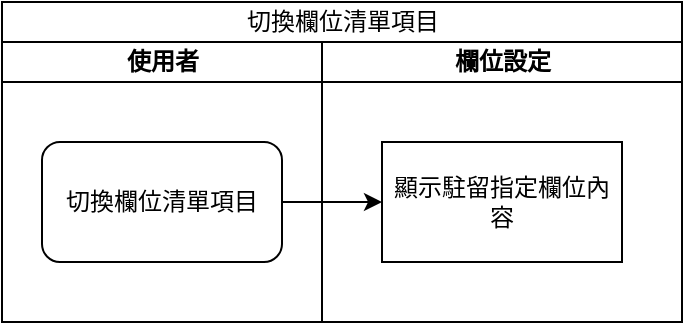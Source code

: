 <mxfile version="13.6.2" type="device" pages="17"><diagram id="p50czsH4io2GS-j3Mjvk" name="輸出欄位清單"><mxGraphModel dx="858" dy="1671" grid="0" gridSize="10" guides="1" tooltips="1" connect="1" arrows="1" fold="1" page="1" pageScale="1" pageWidth="827" pageHeight="1169" math="0" shadow="0"><root><mxCell id="0"/><mxCell id="1" parent="0"/><mxCell id="Ucyz7RaBiAw9jzbn4GMy-1" value="&lt;span style=&quot;font-size: 12px ; font-weight: 400&quot;&gt;切換欄位清單項目&lt;/span&gt;" style="swimlane;html=1;childLayout=stackLayout;startSize=20;rounded=0;shadow=0;labelBackgroundColor=none;strokeWidth=1;fontFamily=Verdana;fontSize=8;align=center;" vertex="1" parent="1"><mxGeometry x="40" y="-1130" width="340" height="160" as="geometry"/></mxCell><mxCell id="Ucyz7RaBiAw9jzbn4GMy-2" value="使用者" style="swimlane;html=1;startSize=20;" vertex="1" parent="Ucyz7RaBiAw9jzbn4GMy-1"><mxGeometry y="20" width="160" height="140" as="geometry"/></mxCell><mxCell id="Ucyz7RaBiAw9jzbn4GMy-3" value="&lt;span style=&quot;font-family: &amp;#34;verdana&amp;#34;&quot;&gt;切換&lt;/span&gt;&lt;span style=&quot;font-family: &amp;#34;verdana&amp;#34;&quot;&gt;欄位清單項目&lt;/span&gt;" style="rounded=1;whiteSpace=wrap;html=1;" vertex="1" parent="Ucyz7RaBiAw9jzbn4GMy-2"><mxGeometry x="20" y="50" width="120" height="60" as="geometry"/></mxCell><mxCell id="Ucyz7RaBiAw9jzbn4GMy-4" style="edgeStyle=orthogonalEdgeStyle;rounded=1;html=1;labelBackgroundColor=none;startArrow=none;startFill=0;startSize=5;endArrow=classicThin;endFill=1;endSize=5;jettySize=auto;orthogonalLoop=1;strokeWidth=1;fontFamily=Verdana;fontSize=8" edge="1" parent="Ucyz7RaBiAw9jzbn4GMy-1"><mxGeometry relative="1" as="geometry"><mxPoint x="440" y="290" as="sourcePoint"/></mxGeometry></mxCell><mxCell id="Ucyz7RaBiAw9jzbn4GMy-5" style="edgeStyle=orthogonalEdgeStyle;rounded=1;html=1;labelBackgroundColor=none;startArrow=none;startFill=0;startSize=5;endArrow=classicThin;endFill=1;endSize=5;jettySize=auto;orthogonalLoop=1;strokeWidth=1;fontFamily=Verdana;fontSize=8" edge="1" parent="Ucyz7RaBiAw9jzbn4GMy-1"><mxGeometry relative="1" as="geometry"><mxPoint x="600" y="690" as="sourcePoint"/></mxGeometry></mxCell><mxCell id="Ucyz7RaBiAw9jzbn4GMy-6" style="edgeStyle=orthogonalEdgeStyle;rounded=1;html=1;labelBackgroundColor=none;startArrow=none;startFill=0;startSize=5;endArrow=classicThin;endFill=1;endSize=5;jettySize=auto;orthogonalLoop=1;strokeWidth=1;fontFamily=Verdana;fontSize=8" edge="1" parent="Ucyz7RaBiAw9jzbn4GMy-1"><mxGeometry relative="1" as="geometry"><mxPoint x="770" y="690" as="sourcePoint"/></mxGeometry></mxCell><mxCell id="Ucyz7RaBiAw9jzbn4GMy-7" style="edgeStyle=orthogonalEdgeStyle;rounded=1;html=1;labelBackgroundColor=none;startArrow=none;startFill=0;startSize=5;endArrow=classicThin;endFill=1;endSize=5;jettySize=auto;orthogonalLoop=1;strokeWidth=1;fontFamily=Verdana;fontSize=8" edge="1" parent="Ucyz7RaBiAw9jzbn4GMy-1"><mxGeometry relative="1" as="geometry"><mxPoint x="610" y="450" as="sourcePoint"/></mxGeometry></mxCell><mxCell id="Ucyz7RaBiAw9jzbn4GMy-8" style="edgeStyle=orthogonalEdgeStyle;rounded=1;html=1;labelBackgroundColor=none;startArrow=none;startFill=0;startSize=5;endArrow=classicThin;endFill=1;endSize=5;jettySize=auto;orthogonalLoop=1;strokeWidth=1;fontFamily=Verdana;fontSize=8" edge="1" parent="Ucyz7RaBiAw9jzbn4GMy-1"><mxGeometry relative="1" as="geometry"><Array as="points"><mxPoint x="660" y="610"/><mxPoint x="660" y="550"/><mxPoint x="400" y="550"/></Array><mxPoint x="400" y="580" as="targetPoint"/></mxGeometry></mxCell><mxCell id="Ucyz7RaBiAw9jzbn4GMy-9" style="edgeStyle=orthogonalEdgeStyle;rounded=1;html=1;labelBackgroundColor=none;startArrow=none;startFill=0;startSize=5;endArrow=classicThin;endFill=1;endSize=5;jettySize=auto;orthogonalLoop=1;strokeColor=#000000;strokeWidth=1;fontFamily=Verdana;fontSize=8;fontColor=#000000;" edge="1" parent="Ucyz7RaBiAw9jzbn4GMy-1"><mxGeometry relative="1" as="geometry"><mxPoint x="610" y="610" as="targetPoint"/></mxGeometry></mxCell><mxCell id="Ucyz7RaBiAw9jzbn4GMy-10" style="edgeStyle=orthogonalEdgeStyle;rounded=1;html=1;labelBackgroundColor=none;startArrow=none;startFill=0;startSize=5;endArrow=classicThin;endFill=1;endSize=5;jettySize=auto;orthogonalLoop=1;strokeWidth=1;fontFamily=Verdana;fontSize=8" edge="1" parent="Ucyz7RaBiAw9jzbn4GMy-1"><mxGeometry relative="1" as="geometry"><mxPoint x="450" y="610" as="sourcePoint"/></mxGeometry></mxCell><mxCell id="Ucyz7RaBiAw9jzbn4GMy-11" value="" style="edgeStyle=orthogonalEdgeStyle;rounded=0;orthogonalLoop=1;jettySize=auto;html=1;entryX=0;entryY=0.5;entryDx=0;entryDy=0;entryPerimeter=0;" edge="1" parent="Ucyz7RaBiAw9jzbn4GMy-1" source="Ucyz7RaBiAw9jzbn4GMy-3" target="Ucyz7RaBiAw9jzbn4GMy-13"><mxGeometry relative="1" as="geometry"><mxPoint x="200" y="100" as="targetPoint"/></mxGeometry></mxCell><mxCell id="Ucyz7RaBiAw9jzbn4GMy-12" value="欄位設定" style="swimlane;html=1;startSize=20;" vertex="1" parent="Ucyz7RaBiAw9jzbn4GMy-1"><mxGeometry x="160" y="20" width="180" height="140" as="geometry"/></mxCell><mxCell id="Ucyz7RaBiAw9jzbn4GMy-13" value="顯示駐留指定欄位內容" style="rounded=1;whiteSpace=wrap;html=1;arcSize=0;" vertex="1" parent="Ucyz7RaBiAw9jzbn4GMy-12"><mxGeometry x="30" y="50" width="120" height="60" as="geometry"/></mxCell></root></mxGraphModel></diagram><diagram id="8eqPyG20GxANs1WxuNN-" name="可參考欄位清單"><mxGraphModel dx="858" dy="1671" grid="0" gridSize="10" guides="1" tooltips="1" connect="1" arrows="1" fold="1" page="1" pageScale="1" pageWidth="827" pageHeight="1169" math="0" shadow="0"><root><mxCell id="he64LsZCChfLwDdXJZ_9-0"/><mxCell id="he64LsZCChfLwDdXJZ_9-1" parent="he64LsZCChfLwDdXJZ_9-0"/><mxCell id="R5cNqporPTW8Zik7W8wX-0" value="&lt;span style=&quot;font-size: 12px ; font-weight: 400&quot;&gt;切換可參考欄位清單項目&lt;/span&gt;" style="swimlane;html=1;childLayout=stackLayout;startSize=20;rounded=0;shadow=0;labelBackgroundColor=none;strokeWidth=1;fontFamily=Verdana;fontSize=8;align=center;" vertex="1" parent="he64LsZCChfLwDdXJZ_9-1"><mxGeometry x="40" y="-1130" width="340" height="160" as="geometry"/></mxCell><mxCell id="R5cNqporPTW8Zik7W8wX-1" value="使用者" style="swimlane;html=1;startSize=20;" vertex="1" parent="R5cNqporPTW8Zik7W8wX-0"><mxGeometry y="20" width="160" height="140" as="geometry"/></mxCell><mxCell id="R5cNqporPTW8Zik7W8wX-2" value="&lt;span style=&quot;font-family: &amp;#34;verdana&amp;#34;&quot;&gt;切換可參考欄位清單項目&lt;/span&gt;" style="rounded=1;whiteSpace=wrap;html=1;" vertex="1" parent="R5cNqporPTW8Zik7W8wX-1"><mxGeometry x="20" y="50" width="120" height="60" as="geometry"/></mxCell><mxCell id="R5cNqporPTW8Zik7W8wX-3" style="edgeStyle=orthogonalEdgeStyle;rounded=1;html=1;labelBackgroundColor=none;startArrow=none;startFill=0;startSize=5;endArrow=classicThin;endFill=1;endSize=5;jettySize=auto;orthogonalLoop=1;strokeWidth=1;fontFamily=Verdana;fontSize=8" edge="1" parent="R5cNqporPTW8Zik7W8wX-0"><mxGeometry relative="1" as="geometry"><mxPoint x="440" y="290" as="sourcePoint"/></mxGeometry></mxCell><mxCell id="R5cNqporPTW8Zik7W8wX-4" style="edgeStyle=orthogonalEdgeStyle;rounded=1;html=1;labelBackgroundColor=none;startArrow=none;startFill=0;startSize=5;endArrow=classicThin;endFill=1;endSize=5;jettySize=auto;orthogonalLoop=1;strokeWidth=1;fontFamily=Verdana;fontSize=8" edge="1" parent="R5cNqporPTW8Zik7W8wX-0"><mxGeometry relative="1" as="geometry"><mxPoint x="600" y="690" as="sourcePoint"/></mxGeometry></mxCell><mxCell id="R5cNqporPTW8Zik7W8wX-5" style="edgeStyle=orthogonalEdgeStyle;rounded=1;html=1;labelBackgroundColor=none;startArrow=none;startFill=0;startSize=5;endArrow=classicThin;endFill=1;endSize=5;jettySize=auto;orthogonalLoop=1;strokeWidth=1;fontFamily=Verdana;fontSize=8" edge="1" parent="R5cNqporPTW8Zik7W8wX-0"><mxGeometry relative="1" as="geometry"><mxPoint x="770" y="690" as="sourcePoint"/></mxGeometry></mxCell><mxCell id="R5cNqporPTW8Zik7W8wX-6" style="edgeStyle=orthogonalEdgeStyle;rounded=1;html=1;labelBackgroundColor=none;startArrow=none;startFill=0;startSize=5;endArrow=classicThin;endFill=1;endSize=5;jettySize=auto;orthogonalLoop=1;strokeWidth=1;fontFamily=Verdana;fontSize=8" edge="1" parent="R5cNqporPTW8Zik7W8wX-0"><mxGeometry relative="1" as="geometry"><mxPoint x="610" y="450" as="sourcePoint"/></mxGeometry></mxCell><mxCell id="R5cNqporPTW8Zik7W8wX-7" style="edgeStyle=orthogonalEdgeStyle;rounded=1;html=1;labelBackgroundColor=none;startArrow=none;startFill=0;startSize=5;endArrow=classicThin;endFill=1;endSize=5;jettySize=auto;orthogonalLoop=1;strokeWidth=1;fontFamily=Verdana;fontSize=8" edge="1" parent="R5cNqporPTW8Zik7W8wX-0"><mxGeometry relative="1" as="geometry"><Array as="points"><mxPoint x="660" y="610"/><mxPoint x="660" y="550"/><mxPoint x="400" y="550"/></Array><mxPoint x="400" y="580" as="targetPoint"/></mxGeometry></mxCell><mxCell id="R5cNqporPTW8Zik7W8wX-8" style="edgeStyle=orthogonalEdgeStyle;rounded=1;html=1;labelBackgroundColor=none;startArrow=none;startFill=0;startSize=5;endArrow=classicThin;endFill=1;endSize=5;jettySize=auto;orthogonalLoop=1;strokeColor=#000000;strokeWidth=1;fontFamily=Verdana;fontSize=8;fontColor=#000000;" edge="1" parent="R5cNqporPTW8Zik7W8wX-0"><mxGeometry relative="1" as="geometry"><mxPoint x="610" y="610" as="targetPoint"/></mxGeometry></mxCell><mxCell id="R5cNqporPTW8Zik7W8wX-9" style="edgeStyle=orthogonalEdgeStyle;rounded=1;html=1;labelBackgroundColor=none;startArrow=none;startFill=0;startSize=5;endArrow=classicThin;endFill=1;endSize=5;jettySize=auto;orthogonalLoop=1;strokeWidth=1;fontFamily=Verdana;fontSize=8" edge="1" parent="R5cNqporPTW8Zik7W8wX-0"><mxGeometry relative="1" as="geometry"><mxPoint x="450" y="610" as="sourcePoint"/></mxGeometry></mxCell><mxCell id="R5cNqporPTW8Zik7W8wX-10" value="" style="edgeStyle=orthogonalEdgeStyle;rounded=0;orthogonalLoop=1;jettySize=auto;html=1;entryX=0;entryY=0.5;entryDx=0;entryDy=0;entryPerimeter=0;" edge="1" parent="R5cNqporPTW8Zik7W8wX-0" source="R5cNqporPTW8Zik7W8wX-2" target="R5cNqporPTW8Zik7W8wX-12"><mxGeometry relative="1" as="geometry"><mxPoint x="200" y="100" as="targetPoint"/></mxGeometry></mxCell><mxCell id="R5cNqporPTW8Zik7W8wX-11" value="欄位設定" style="swimlane;html=1;startSize=20;" vertex="1" parent="R5cNqporPTW8Zik7W8wX-0"><mxGeometry x="160" y="20" width="180" height="140" as="geometry"/></mxCell><mxCell id="R5cNqporPTW8Zik7W8wX-12" value="欄位內容顯示預設可參考欄位" style="rounded=1;whiteSpace=wrap;html=1;arcSize=0;" vertex="1" parent="R5cNqporPTW8Zik7W8wX-11"><mxGeometry x="30" y="50" width="120" height="60" as="geometry"/></mxCell></root></mxGraphModel></diagram><diagram id="D_2EtQCAsvPghJuj2MYL" name="可參考欄位/複製"><mxGraphModel dx="858" dy="502" grid="0" gridSize="10" guides="1" tooltips="1" connect="1" arrows="1" fold="1" page="1" pageScale="1" pageWidth="827" pageHeight="1169" math="0" shadow="0"><root><mxCell id="MoeTxXFiuAxgVEaSvv86-0"/><mxCell id="MoeTxXFiuAxgVEaSvv86-1" parent="MoeTxXFiuAxgVEaSvv86-0"/><mxCell id="IakPPe6bmjgXzbRB4MUZ-13" value="&lt;span style=&quot;font-size: 12px ; font-weight: 400&quot;&gt;點擊按鈕.複製&lt;/span&gt;" style="swimlane;html=1;childLayout=stackLayout;startSize=20;rounded=0;shadow=0;labelBackgroundColor=none;strokeWidth=1;fontFamily=Verdana;fontSize=8;align=center;" vertex="1" parent="MoeTxXFiuAxgVEaSvv86-1"><mxGeometry x="50" y="40" width="500" height="620" as="geometry"/></mxCell><mxCell id="IakPPe6bmjgXzbRB4MUZ-14" value="專案使用者" style="swimlane;html=1;startSize=20;" vertex="1" parent="IakPPe6bmjgXzbRB4MUZ-13"><mxGeometry y="20" width="180" height="600" as="geometry"/></mxCell><mxCell id="IakPPe6bmjgXzbRB4MUZ-15" value="&lt;span style=&quot;font-size: 12px&quot;&gt;顯示執行失敗&lt;br&gt;錯誤訊息&lt;/span&gt;" style="whiteSpace=wrap;html=1;rounded=1;shadow=0;fontFamily=Verdana;fontSize=8;strokeWidth=1;arcSize=17;" vertex="1" parent="IakPPe6bmjgXzbRB4MUZ-14"><mxGeometry x="20" y="410" width="130" height="60" as="geometry"/></mxCell><mxCell id="IakPPe6bmjgXzbRB4MUZ-16" value="&lt;span style=&quot;font-size: 12px&quot;&gt;顯示鎖定訊息&lt;/span&gt;" style="whiteSpace=wrap;html=1;rounded=1;shadow=0;fontFamily=Verdana;fontSize=8;strokeWidth=1;arcSize=17;" vertex="1" parent="IakPPe6bmjgXzbRB4MUZ-14"><mxGeometry x="20" y="150" width="130" height="60" as="geometry"/></mxCell><mxCell id="IakPPe6bmjgXzbRB4MUZ-17" value="&lt;font style=&quot;font-size: 12px&quot;&gt;點擊按鈕.複製&lt;/font&gt;" style="rounded=1;whiteSpace=wrap;html=1;shadow=0;labelBackgroundColor=none;strokeWidth=1;fontFamily=Verdana;fontSize=8;align=center;" vertex="1" parent="IakPPe6bmjgXzbRB4MUZ-14"><mxGeometry x="20" y="65" width="130" height="60" as="geometry"/></mxCell><mxCell id="IakPPe6bmjgXzbRB4MUZ-18" value="&lt;font style=&quot;font-size: 12px&quot;&gt;顯示欄位驗證&lt;br&gt;錯誤訊息&lt;/font&gt;" style="whiteSpace=wrap;html=1;rounded=1;shadow=0;fontFamily=Verdana;fontSize=8;strokeWidth=1;arcSize=17;" vertex="1" parent="IakPPe6bmjgXzbRB4MUZ-14"><mxGeometry x="20" y="230" width="130" height="60" as="geometry"/></mxCell><mxCell id="IakPPe6bmjgXzbRB4MUZ-19" value="" style="edgeStyle=orthogonalEdgeStyle;rounded=0;orthogonalLoop=1;jettySize=auto;html=1;fontSize=12;entryX=0;entryY=0.5;entryDx=0;entryDy=0;" edge="1" parent="IakPPe6bmjgXzbRB4MUZ-13" source="IakPPe6bmjgXzbRB4MUZ-17" target="IakPPe6bmjgXzbRB4MUZ-27"><mxGeometry relative="1" as="geometry"/></mxCell><mxCell id="IakPPe6bmjgXzbRB4MUZ-20" value="" style="edgeStyle=orthogonalEdgeStyle;rounded=0;orthogonalLoop=1;jettySize=auto;html=1;fontSize=12;" edge="1" parent="IakPPe6bmjgXzbRB4MUZ-13" source="IakPPe6bmjgXzbRB4MUZ-31" target="IakPPe6bmjgXzbRB4MUZ-18"><mxGeometry relative="1" as="geometry"/></mxCell><mxCell id="IakPPe6bmjgXzbRB4MUZ-21" value="否" style="edgeLabel;html=1;align=center;verticalAlign=middle;resizable=0;points=[];fontSize=12;" vertex="1" connectable="0" parent="IakPPe6bmjgXzbRB4MUZ-20"><mxGeometry x="0.001" y="26" relative="1" as="geometry"><mxPoint x="29.8" y="-26.03" as="offset"/></mxGeometry></mxCell><mxCell id="IakPPe6bmjgXzbRB4MUZ-22" value="參數設定" style="swimlane;html=1;startSize=20;" vertex="1" parent="IakPPe6bmjgXzbRB4MUZ-13"><mxGeometry x="180" y="20" width="320" height="600" as="geometry"/></mxCell><mxCell id="IakPPe6bmjgXzbRB4MUZ-23" value="" style="edgeStyle=orthogonalEdgeStyle;rounded=0;orthogonalLoop=1;jettySize=auto;html=1;fontSize=12;entryX=0.5;entryY=0;entryDx=0;entryDy=0;exitX=0.5;exitY=1;exitDx=0;exitDy=0;" edge="1" parent="IakPPe6bmjgXzbRB4MUZ-22" source="IakPPe6bmjgXzbRB4MUZ-28" target="IakPPe6bmjgXzbRB4MUZ-31"><mxGeometry relative="1" as="geometry"><mxPoint x="90" y="170" as="targetPoint"/></mxGeometry></mxCell><mxCell id="IakPPe6bmjgXzbRB4MUZ-24" value="" style="edgeStyle=orthogonalEdgeStyle;rounded=0;orthogonalLoop=1;jettySize=auto;html=1;fontSize=12;entryX=0.5;entryY=0;entryDx=0;entryDy=0;entryPerimeter=0;exitX=0.5;exitY=1;exitDx=0;exitDy=0;" edge="1" parent="IakPPe6bmjgXzbRB4MUZ-22" source="IakPPe6bmjgXzbRB4MUZ-31" target="IakPPe6bmjgXzbRB4MUZ-32"><mxGeometry relative="1" as="geometry"><mxPoint x="100.069" y="300.0" as="targetPoint"/></mxGeometry></mxCell><mxCell id="IakPPe6bmjgXzbRB4MUZ-25" value="是" style="edgeLabel;html=1;align=center;verticalAlign=middle;resizable=0;points=[];fontSize=12;" vertex="1" connectable="0" parent="IakPPe6bmjgXzbRB4MUZ-24"><mxGeometry x="0.059" y="-12" relative="1" as="geometry"><mxPoint x="12" y="-12" as="offset"/></mxGeometry></mxCell><mxCell id="IakPPe6bmjgXzbRB4MUZ-26" value="" style="edgeStyle=orthogonalEdgeStyle;rounded=0;orthogonalLoop=1;jettySize=auto;html=1;fontSize=12;" edge="1" parent="IakPPe6bmjgXzbRB4MUZ-22" source="IakPPe6bmjgXzbRB4MUZ-32" target="IakPPe6bmjgXzbRB4MUZ-33"><mxGeometry relative="1" as="geometry"/></mxCell><mxCell id="IakPPe6bmjgXzbRB4MUZ-27" value="是否為本次操作鎖定" style="rhombus;whiteSpace=wrap;html=1;" vertex="1" parent="IakPPe6bmjgXzbRB4MUZ-22"><mxGeometry x="30" y="55" width="80" height="80" as="geometry"/></mxCell><mxCell id="IakPPe6bmjgXzbRB4MUZ-28" value="驗證各指定欄位&lt;br&gt;是否符合檢控" style="whiteSpace=wrap;html=1;rounded=1;shadow=0;fontFamily=Verdana;fontSize=12;strokeWidth=1;arcSize=0;" vertex="1" parent="IakPPe6bmjgXzbRB4MUZ-22"><mxGeometry x="170" y="65" width="120" height="60" as="geometry"/></mxCell><mxCell id="IakPPe6bmjgXzbRB4MUZ-29" value="是" style="endArrow=classic;html=1;exitX=1;exitY=0.5;exitDx=0;exitDy=0;entryX=0;entryY=0.5;entryDx=0;entryDy=0;" edge="1" parent="IakPPe6bmjgXzbRB4MUZ-22" source="IakPPe6bmjgXzbRB4MUZ-27" target="IakPPe6bmjgXzbRB4MUZ-28"><mxGeometry width="50" height="50" relative="1" as="geometry"><mxPoint x="180" y="290" as="sourcePoint"/><mxPoint x="230" y="240" as="targetPoint"/></mxGeometry></mxCell><mxCell id="IakPPe6bmjgXzbRB4MUZ-30" value="是" style="endArrow=classic;html=1;exitX=0.5;exitY=1;exitDx=0;exitDy=0;" edge="1" parent="IakPPe6bmjgXzbRB4MUZ-22" source="IakPPe6bmjgXzbRB4MUZ-33" target="IakPPe6bmjgXzbRB4MUZ-34"><mxGeometry width="50" height="50" relative="1" as="geometry"><mxPoint x="180" y="490" as="sourcePoint"/><mxPoint x="230" y="440" as="targetPoint"/></mxGeometry></mxCell><mxCell id="IakPPe6bmjgXzbRB4MUZ-31" value="&lt;span style=&quot;font-size: 12px&quot;&gt;驗證成功&lt;/span&gt;" style="rhombus;whiteSpace=wrap;html=1;rounded=1;shadow=0;strokeWidth=1;fontFamily=Verdana;fontSize=8;arcSize=0;" vertex="1" parent="IakPPe6bmjgXzbRB4MUZ-22"><mxGeometry x="185" y="218.75" width="90" height="82.5" as="geometry"/></mxCell><mxCell id="IakPPe6bmjgXzbRB4MUZ-32" value="複製" style="strokeWidth=2;html=1;shape=mxgraph.flowchart.stored_data;whiteSpace=wrap;fontSize=12;" vertex="1" parent="IakPPe6bmjgXzbRB4MUZ-22"><mxGeometry x="190" y="340" width="80" height="40" as="geometry"/></mxCell><mxCell id="IakPPe6bmjgXzbRB4MUZ-33" value="執行成功" style="rhombus;whiteSpace=wrap;html=1;strokeWidth=1;" vertex="1" parent="IakPPe6bmjgXzbRB4MUZ-22"><mxGeometry x="200" y="410" width="60" height="60" as="geometry"/></mxCell><mxCell id="IakPPe6bmjgXzbRB4MUZ-34" value="重顯欄位清單" style="rounded=0;whiteSpace=wrap;html=1;" vertex="1" parent="IakPPe6bmjgXzbRB4MUZ-22"><mxGeometry x="170" y="510" width="120" height="60" as="geometry"/></mxCell><mxCell id="IakPPe6bmjgXzbRB4MUZ-35" value="" style="edgeStyle=orthogonalEdgeStyle;rounded=0;orthogonalLoop=1;jettySize=auto;html=1;fontSize=12;entryX=1;entryY=0.5;entryDx=0;entryDy=0;" edge="1" parent="IakPPe6bmjgXzbRB4MUZ-13" source="IakPPe6bmjgXzbRB4MUZ-33" target="IakPPe6bmjgXzbRB4MUZ-15"><mxGeometry relative="1" as="geometry"><mxPoint x="180" y="420.0" as="targetPoint"/></mxGeometry></mxCell><mxCell id="IakPPe6bmjgXzbRB4MUZ-36" value="否" style="edgeLabel;html=1;align=center;verticalAlign=middle;resizable=0;points=[];fontSize=12;" vertex="1" connectable="0" parent="IakPPe6bmjgXzbRB4MUZ-35"><mxGeometry x="-0.761" y="2" relative="1" as="geometry"><mxPoint x="-3.28" y="-2" as="offset"/></mxGeometry></mxCell><mxCell id="IakPPe6bmjgXzbRB4MUZ-37" value="否" style="endArrow=classic;html=1;entryX=1;entryY=0.5;entryDx=0;entryDy=0;exitX=0.5;exitY=1;exitDx=0;exitDy=0;" edge="1" parent="IakPPe6bmjgXzbRB4MUZ-13" source="IakPPe6bmjgXzbRB4MUZ-27" target="IakPPe6bmjgXzbRB4MUZ-16"><mxGeometry width="50" height="50" relative="1" as="geometry"><mxPoint x="270" y="200" as="sourcePoint"/><mxPoint x="410" y="260" as="targetPoint"/><Array as="points"><mxPoint x="250" y="200"/></Array></mxGeometry></mxCell></root></mxGraphModel></diagram><diagram id="zlLosQjFGOg3lfX_tP8I" name="可參考欄位/重整"><mxGraphModel dx="858" dy="1671" grid="0" gridSize="10" guides="1" tooltips="1" connect="1" arrows="1" fold="1" page="1" pageScale="1" pageWidth="827" pageHeight="1169" math="0" shadow="0"><root><mxCell id="XBasc26xAh8rX4uoORYc-0"/><mxCell id="XBasc26xAh8rX4uoORYc-1" parent="XBasc26xAh8rX4uoORYc-0"/><mxCell id="o3fi4A97iJ7osCNAMZt_-0" value="&lt;span style=&quot;font-size: 12px ; font-weight: 400&quot;&gt;執行按鍵.重整&lt;/span&gt;" style="swimlane;html=1;childLayout=stackLayout;startSize=20;rounded=0;shadow=0;labelBackgroundColor=none;strokeWidth=1;fontFamily=Verdana;fontSize=8;align=center;" vertex="1" parent="XBasc26xAh8rX4uoORYc-1"><mxGeometry x="40" y="-1130" width="340" height="160" as="geometry"/></mxCell><mxCell id="o3fi4A97iJ7osCNAMZt_-1" value="使用者" style="swimlane;html=1;startSize=20;" vertex="1" parent="o3fi4A97iJ7osCNAMZt_-0"><mxGeometry y="20" width="160" height="140" as="geometry"/></mxCell><mxCell id="o3fi4A97iJ7osCNAMZt_-2" value="&lt;span style=&quot;font-family: &amp;#34;verdana&amp;#34;&quot;&gt;執行按鍵.重整&lt;/span&gt;" style="rounded=1;whiteSpace=wrap;html=1;" vertex="1" parent="o3fi4A97iJ7osCNAMZt_-1"><mxGeometry x="20" y="50" width="120" height="60" as="geometry"/></mxCell><mxCell id="o3fi4A97iJ7osCNAMZt_-3" style="edgeStyle=orthogonalEdgeStyle;rounded=1;html=1;labelBackgroundColor=none;startArrow=none;startFill=0;startSize=5;endArrow=classicThin;endFill=1;endSize=5;jettySize=auto;orthogonalLoop=1;strokeWidth=1;fontFamily=Verdana;fontSize=8" edge="1" parent="o3fi4A97iJ7osCNAMZt_-0"><mxGeometry relative="1" as="geometry"><mxPoint x="440" y="290" as="sourcePoint"/></mxGeometry></mxCell><mxCell id="o3fi4A97iJ7osCNAMZt_-4" style="edgeStyle=orthogonalEdgeStyle;rounded=1;html=1;labelBackgroundColor=none;startArrow=none;startFill=0;startSize=5;endArrow=classicThin;endFill=1;endSize=5;jettySize=auto;orthogonalLoop=1;strokeWidth=1;fontFamily=Verdana;fontSize=8" edge="1" parent="o3fi4A97iJ7osCNAMZt_-0"><mxGeometry relative="1" as="geometry"><mxPoint x="600" y="690" as="sourcePoint"/></mxGeometry></mxCell><mxCell id="o3fi4A97iJ7osCNAMZt_-5" style="edgeStyle=orthogonalEdgeStyle;rounded=1;html=1;labelBackgroundColor=none;startArrow=none;startFill=0;startSize=5;endArrow=classicThin;endFill=1;endSize=5;jettySize=auto;orthogonalLoop=1;strokeWidth=1;fontFamily=Verdana;fontSize=8" edge="1" parent="o3fi4A97iJ7osCNAMZt_-0"><mxGeometry relative="1" as="geometry"><mxPoint x="770" y="690" as="sourcePoint"/></mxGeometry></mxCell><mxCell id="o3fi4A97iJ7osCNAMZt_-6" style="edgeStyle=orthogonalEdgeStyle;rounded=1;html=1;labelBackgroundColor=none;startArrow=none;startFill=0;startSize=5;endArrow=classicThin;endFill=1;endSize=5;jettySize=auto;orthogonalLoop=1;strokeWidth=1;fontFamily=Verdana;fontSize=8" edge="1" parent="o3fi4A97iJ7osCNAMZt_-0"><mxGeometry relative="1" as="geometry"><mxPoint x="610" y="450" as="sourcePoint"/></mxGeometry></mxCell><mxCell id="o3fi4A97iJ7osCNAMZt_-7" style="edgeStyle=orthogonalEdgeStyle;rounded=1;html=1;labelBackgroundColor=none;startArrow=none;startFill=0;startSize=5;endArrow=classicThin;endFill=1;endSize=5;jettySize=auto;orthogonalLoop=1;strokeWidth=1;fontFamily=Verdana;fontSize=8" edge="1" parent="o3fi4A97iJ7osCNAMZt_-0"><mxGeometry relative="1" as="geometry"><Array as="points"><mxPoint x="660" y="610"/><mxPoint x="660" y="550"/><mxPoint x="400" y="550"/></Array><mxPoint x="400" y="580" as="targetPoint"/></mxGeometry></mxCell><mxCell id="o3fi4A97iJ7osCNAMZt_-8" style="edgeStyle=orthogonalEdgeStyle;rounded=1;html=1;labelBackgroundColor=none;startArrow=none;startFill=0;startSize=5;endArrow=classicThin;endFill=1;endSize=5;jettySize=auto;orthogonalLoop=1;strokeColor=#000000;strokeWidth=1;fontFamily=Verdana;fontSize=8;fontColor=#000000;" edge="1" parent="o3fi4A97iJ7osCNAMZt_-0"><mxGeometry relative="1" as="geometry"><mxPoint x="610" y="610" as="targetPoint"/></mxGeometry></mxCell><mxCell id="o3fi4A97iJ7osCNAMZt_-9" style="edgeStyle=orthogonalEdgeStyle;rounded=1;html=1;labelBackgroundColor=none;startArrow=none;startFill=0;startSize=5;endArrow=classicThin;endFill=1;endSize=5;jettySize=auto;orthogonalLoop=1;strokeWidth=1;fontFamily=Verdana;fontSize=8" edge="1" parent="o3fi4A97iJ7osCNAMZt_-0"><mxGeometry relative="1" as="geometry"><mxPoint x="450" y="610" as="sourcePoint"/></mxGeometry></mxCell><mxCell id="o3fi4A97iJ7osCNAMZt_-10" value="" style="edgeStyle=orthogonalEdgeStyle;rounded=0;orthogonalLoop=1;jettySize=auto;html=1;entryX=0;entryY=0.5;entryDx=0;entryDy=0;entryPerimeter=0;" edge="1" parent="o3fi4A97iJ7osCNAMZt_-0" source="o3fi4A97iJ7osCNAMZt_-2" target="o3fi4A97iJ7osCNAMZt_-12"><mxGeometry relative="1" as="geometry"><mxPoint x="200" y="100" as="targetPoint"/></mxGeometry></mxCell><mxCell id="o3fi4A97iJ7osCNAMZt_-11" value="欄位設定" style="swimlane;html=1;startSize=20;" vertex="1" parent="o3fi4A97iJ7osCNAMZt_-0"><mxGeometry x="160" y="20" width="180" height="140" as="geometry"/></mxCell><mxCell id="o3fi4A97iJ7osCNAMZt_-12" value="重新將欄位資料載入可參考欄位清單中" style="rounded=1;whiteSpace=wrap;html=1;arcSize=0;" vertex="1" parent="o3fi4A97iJ7osCNAMZt_-11"><mxGeometry x="30" y="50" width="120" height="60" as="geometry"/></mxCell></root></mxGraphModel></diagram><diagram id="4Mpwymnvr4_Qw0PMjOaW" name="新增"><mxGraphModel dx="858" dy="1671" grid="0" gridSize="10" guides="1" tooltips="1" connect="1" arrows="1" fold="1" page="1" pageScale="1" pageWidth="827" pageHeight="1169" math="0" shadow="0"><root><mxCell id="nRJ5CnrHKkw9AYkBIBCI-0"/><mxCell id="nRJ5CnrHKkw9AYkBIBCI-1" parent="nRJ5CnrHKkw9AYkBIBCI-0"/><mxCell id="c4H3vqzSpSEpqvjdLKXF-0" value="&lt;span style=&quot;font-size: 12px ; font-weight: 400&quot;&gt;執行按鍵.新增&lt;/span&gt;" style="swimlane;html=1;childLayout=stackLayout;startSize=20;rounded=0;shadow=0;labelBackgroundColor=none;strokeWidth=1;fontFamily=Verdana;fontSize=8;align=center;" vertex="1" parent="nRJ5CnrHKkw9AYkBIBCI-1"><mxGeometry x="40" y="-1130" width="340" height="160" as="geometry"/></mxCell><mxCell id="c4H3vqzSpSEpqvjdLKXF-1" value="使用者" style="swimlane;html=1;startSize=20;" vertex="1" parent="c4H3vqzSpSEpqvjdLKXF-0"><mxGeometry y="20" width="160" height="140" as="geometry"/></mxCell><mxCell id="c4H3vqzSpSEpqvjdLKXF-2" value="&lt;span style=&quot;font-family: &amp;#34;verdana&amp;#34;&quot;&gt;執行按鍵.新增&lt;/span&gt;" style="rounded=1;whiteSpace=wrap;html=1;" vertex="1" parent="c4H3vqzSpSEpqvjdLKXF-1"><mxGeometry x="20" y="50" width="120" height="60" as="geometry"/></mxCell><mxCell id="c4H3vqzSpSEpqvjdLKXF-3" style="edgeStyle=orthogonalEdgeStyle;rounded=1;html=1;labelBackgroundColor=none;startArrow=none;startFill=0;startSize=5;endArrow=classicThin;endFill=1;endSize=5;jettySize=auto;orthogonalLoop=1;strokeWidth=1;fontFamily=Verdana;fontSize=8" edge="1" parent="c4H3vqzSpSEpqvjdLKXF-0"><mxGeometry relative="1" as="geometry"><mxPoint x="440" y="290" as="sourcePoint"/></mxGeometry></mxCell><mxCell id="c4H3vqzSpSEpqvjdLKXF-4" style="edgeStyle=orthogonalEdgeStyle;rounded=1;html=1;labelBackgroundColor=none;startArrow=none;startFill=0;startSize=5;endArrow=classicThin;endFill=1;endSize=5;jettySize=auto;orthogonalLoop=1;strokeWidth=1;fontFamily=Verdana;fontSize=8" edge="1" parent="c4H3vqzSpSEpqvjdLKXF-0"><mxGeometry relative="1" as="geometry"><mxPoint x="600" y="690" as="sourcePoint"/></mxGeometry></mxCell><mxCell id="c4H3vqzSpSEpqvjdLKXF-5" style="edgeStyle=orthogonalEdgeStyle;rounded=1;html=1;labelBackgroundColor=none;startArrow=none;startFill=0;startSize=5;endArrow=classicThin;endFill=1;endSize=5;jettySize=auto;orthogonalLoop=1;strokeWidth=1;fontFamily=Verdana;fontSize=8" edge="1" parent="c4H3vqzSpSEpqvjdLKXF-0"><mxGeometry relative="1" as="geometry"><mxPoint x="770" y="690" as="sourcePoint"/></mxGeometry></mxCell><mxCell id="c4H3vqzSpSEpqvjdLKXF-6" style="edgeStyle=orthogonalEdgeStyle;rounded=1;html=1;labelBackgroundColor=none;startArrow=none;startFill=0;startSize=5;endArrow=classicThin;endFill=1;endSize=5;jettySize=auto;orthogonalLoop=1;strokeWidth=1;fontFamily=Verdana;fontSize=8" edge="1" parent="c4H3vqzSpSEpqvjdLKXF-0"><mxGeometry relative="1" as="geometry"><mxPoint x="610" y="450" as="sourcePoint"/></mxGeometry></mxCell><mxCell id="c4H3vqzSpSEpqvjdLKXF-7" style="edgeStyle=orthogonalEdgeStyle;rounded=1;html=1;labelBackgroundColor=none;startArrow=none;startFill=0;startSize=5;endArrow=classicThin;endFill=1;endSize=5;jettySize=auto;orthogonalLoop=1;strokeWidth=1;fontFamily=Verdana;fontSize=8" edge="1" parent="c4H3vqzSpSEpqvjdLKXF-0"><mxGeometry relative="1" as="geometry"><Array as="points"><mxPoint x="660" y="610"/><mxPoint x="660" y="550"/><mxPoint x="400" y="550"/></Array><mxPoint x="400" y="580" as="targetPoint"/></mxGeometry></mxCell><mxCell id="c4H3vqzSpSEpqvjdLKXF-8" style="edgeStyle=orthogonalEdgeStyle;rounded=1;html=1;labelBackgroundColor=none;startArrow=none;startFill=0;startSize=5;endArrow=classicThin;endFill=1;endSize=5;jettySize=auto;orthogonalLoop=1;strokeColor=#000000;strokeWidth=1;fontFamily=Verdana;fontSize=8;fontColor=#000000;" edge="1" parent="c4H3vqzSpSEpqvjdLKXF-0"><mxGeometry relative="1" as="geometry"><mxPoint x="610" y="610" as="targetPoint"/></mxGeometry></mxCell><mxCell id="c4H3vqzSpSEpqvjdLKXF-9" style="edgeStyle=orthogonalEdgeStyle;rounded=1;html=1;labelBackgroundColor=none;startArrow=none;startFill=0;startSize=5;endArrow=classicThin;endFill=1;endSize=5;jettySize=auto;orthogonalLoop=1;strokeWidth=1;fontFamily=Verdana;fontSize=8" edge="1" parent="c4H3vqzSpSEpqvjdLKXF-0"><mxGeometry relative="1" as="geometry"><mxPoint x="450" y="610" as="sourcePoint"/></mxGeometry></mxCell><mxCell id="c4H3vqzSpSEpqvjdLKXF-10" value="" style="edgeStyle=orthogonalEdgeStyle;rounded=0;orthogonalLoop=1;jettySize=auto;html=1;entryX=0;entryY=0.5;entryDx=0;entryDy=0;entryPerimeter=0;" edge="1" parent="c4H3vqzSpSEpqvjdLKXF-0" source="c4H3vqzSpSEpqvjdLKXF-2" target="c4H3vqzSpSEpqvjdLKXF-12"><mxGeometry relative="1" as="geometry"><mxPoint x="200" y="100" as="targetPoint"/></mxGeometry></mxCell><mxCell id="c4H3vqzSpSEpqvjdLKXF-11" value="欄位設定" style="swimlane;html=1;startSize=20;" vertex="1" parent="c4H3vqzSpSEpqvjdLKXF-0"><mxGeometry x="160" y="20" width="180" height="140" as="geometry"/></mxCell><mxCell id="c4H3vqzSpSEpqvjdLKXF-12" value="清空欄位設定" style="rounded=1;whiteSpace=wrap;html=1;arcSize=0;" vertex="1" parent="c4H3vqzSpSEpqvjdLKXF-11"><mxGeometry x="30" y="50" width="120" height="60" as="geometry"/></mxCell></root></mxGraphModel></diagram><diagram id="a1gs3Cm2JOlgoTE5Dfii" name="刪除"><mxGraphModel dx="858" dy="502" grid="0" gridSize="10" guides="1" tooltips="1" connect="1" arrows="1" fold="1" page="1" pageScale="1" pageWidth="827" pageHeight="1169" math="0" shadow="0"><root><mxCell id="rwFx7HliVcJpLi80Dggr-0"/><mxCell id="rwFx7HliVcJpLi80Dggr-1" parent="rwFx7HliVcJpLi80Dggr-0"/><mxCell id="A5jlLHTg_gUx4GJ6hCps-0" value="&lt;span style=&quot;font-size: 12px ; font-weight: 400&quot;&gt;點擊按鈕.刪除&lt;/span&gt;" style="swimlane;html=1;childLayout=stackLayout;startSize=20;rounded=0;shadow=0;labelBackgroundColor=none;strokeWidth=1;fontFamily=Verdana;fontSize=8;align=center;" vertex="1" parent="rwFx7HliVcJpLi80Dggr-1"><mxGeometry x="50" y="40" width="500" height="460" as="geometry"/></mxCell><mxCell id="A5jlLHTg_gUx4GJ6hCps-1" value="專案使用者" style="swimlane;html=1;startSize=20;" vertex="1" parent="A5jlLHTg_gUx4GJ6hCps-0"><mxGeometry y="20" width="180" height="440" as="geometry"/></mxCell><mxCell id="A5jlLHTg_gUx4GJ6hCps-3" value="&lt;span style=&quot;font-size: 12px&quot;&gt;顯示鎖定訊息&lt;/span&gt;" style="whiteSpace=wrap;html=1;rounded=1;shadow=0;fontFamily=Verdana;fontSize=8;strokeWidth=1;arcSize=17;" vertex="1" parent="A5jlLHTg_gUx4GJ6hCps-1"><mxGeometry x="20" y="150" width="130" height="60" as="geometry"/></mxCell><mxCell id="A5jlLHTg_gUx4GJ6hCps-4" value="&lt;font style=&quot;font-size: 12px&quot;&gt;點擊按鈕.刪除&lt;/font&gt;" style="rounded=1;whiteSpace=wrap;html=1;shadow=0;labelBackgroundColor=none;strokeWidth=1;fontFamily=Verdana;fontSize=8;align=center;" vertex="1" parent="A5jlLHTg_gUx4GJ6hCps-1"><mxGeometry x="20" y="65" width="130" height="60" as="geometry"/></mxCell><mxCell id="A5jlLHTg_gUx4GJ6hCps-2" value="&lt;span style=&quot;font-size: 12px&quot;&gt;顯示執行失敗&lt;br&gt;錯誤訊息&lt;/span&gt;" style="whiteSpace=wrap;html=1;rounded=1;shadow=0;fontFamily=Verdana;fontSize=8;strokeWidth=1;arcSize=17;" vertex="1" parent="A5jlLHTg_gUx4GJ6hCps-1"><mxGeometry x="20" y="240" width="130" height="60" as="geometry"/></mxCell><mxCell id="A5jlLHTg_gUx4GJ6hCps-6" value="" style="edgeStyle=orthogonalEdgeStyle;rounded=0;orthogonalLoop=1;jettySize=auto;html=1;fontSize=12;entryX=0;entryY=0.5;entryDx=0;entryDy=0;" edge="1" parent="A5jlLHTg_gUx4GJ6hCps-0" source="A5jlLHTg_gUx4GJ6hCps-4" target="A5jlLHTg_gUx4GJ6hCps-14"><mxGeometry relative="1" as="geometry"/></mxCell><mxCell id="A5jlLHTg_gUx4GJ6hCps-9" value="參數設定" style="swimlane;html=1;startSize=20;" vertex="1" parent="A5jlLHTg_gUx4GJ6hCps-0"><mxGeometry x="180" y="20" width="320" height="440" as="geometry"/></mxCell><mxCell id="A5jlLHTg_gUx4GJ6hCps-13" value="" style="edgeStyle=orthogonalEdgeStyle;rounded=0;orthogonalLoop=1;jettySize=auto;html=1;fontSize=12;" edge="1" parent="A5jlLHTg_gUx4GJ6hCps-9" source="A5jlLHTg_gUx4GJ6hCps-19" target="A5jlLHTg_gUx4GJ6hCps-20"><mxGeometry relative="1" as="geometry"/></mxCell><mxCell id="A5jlLHTg_gUx4GJ6hCps-14" value="是否為本次操作鎖定" style="rhombus;whiteSpace=wrap;html=1;" vertex="1" parent="A5jlLHTg_gUx4GJ6hCps-9"><mxGeometry x="30" y="55" width="80" height="80" as="geometry"/></mxCell><mxCell id="A5jlLHTg_gUx4GJ6hCps-16" value="是" style="endArrow=classic;html=1;exitX=1;exitY=0.5;exitDx=0;exitDy=0;entryX=0;entryY=0.5;entryDx=0;entryDy=0;entryPerimeter=0;" edge="1" parent="A5jlLHTg_gUx4GJ6hCps-9" source="A5jlLHTg_gUx4GJ6hCps-14" target="A5jlLHTg_gUx4GJ6hCps-19"><mxGeometry width="50" height="50" relative="1" as="geometry"><mxPoint x="180" y="290" as="sourcePoint"/><mxPoint x="170" y="95" as="targetPoint"/></mxGeometry></mxCell><mxCell id="A5jlLHTg_gUx4GJ6hCps-17" value="是" style="endArrow=classic;html=1;exitX=0.5;exitY=1;exitDx=0;exitDy=0;" edge="1" parent="A5jlLHTg_gUx4GJ6hCps-9" source="A5jlLHTg_gUx4GJ6hCps-20" target="A5jlLHTg_gUx4GJ6hCps-21"><mxGeometry width="50" height="50" relative="1" as="geometry"><mxPoint x="180" y="490" as="sourcePoint"/><mxPoint x="230" y="440" as="targetPoint"/></mxGeometry></mxCell><mxCell id="A5jlLHTg_gUx4GJ6hCps-20" value="執行成功" style="rhombus;whiteSpace=wrap;html=1;strokeWidth=1;" vertex="1" parent="A5jlLHTg_gUx4GJ6hCps-9"><mxGeometry x="200" y="240" width="60" height="60" as="geometry"/></mxCell><mxCell id="A5jlLHTg_gUx4GJ6hCps-19" value="刪除指定欄位" style="strokeWidth=2;html=1;shape=mxgraph.flowchart.stored_data;whiteSpace=wrap;fontSize=12;" vertex="1" parent="A5jlLHTg_gUx4GJ6hCps-9"><mxGeometry x="190" y="75" width="80" height="40" as="geometry"/></mxCell><mxCell id="A5jlLHTg_gUx4GJ6hCps-21" value="重顯欄位清單" style="rounded=0;whiteSpace=wrap;html=1;" vertex="1" parent="A5jlLHTg_gUx4GJ6hCps-9"><mxGeometry x="170" y="350" width="120" height="60" as="geometry"/></mxCell><mxCell id="A5jlLHTg_gUx4GJ6hCps-22" value="" style="edgeStyle=orthogonalEdgeStyle;rounded=0;orthogonalLoop=1;jettySize=auto;html=1;fontSize=12;entryX=1;entryY=0.5;entryDx=0;entryDy=0;" edge="1" parent="A5jlLHTg_gUx4GJ6hCps-0" source="A5jlLHTg_gUx4GJ6hCps-20" target="A5jlLHTg_gUx4GJ6hCps-2"><mxGeometry relative="1" as="geometry"><mxPoint x="180" y="420.0" as="targetPoint"/></mxGeometry></mxCell><mxCell id="A5jlLHTg_gUx4GJ6hCps-23" value="否" style="edgeLabel;html=1;align=center;verticalAlign=middle;resizable=0;points=[];fontSize=12;" vertex="1" connectable="0" parent="A5jlLHTg_gUx4GJ6hCps-22"><mxGeometry x="-0.761" y="2" relative="1" as="geometry"><mxPoint x="-3.28" y="-2" as="offset"/></mxGeometry></mxCell><mxCell id="A5jlLHTg_gUx4GJ6hCps-24" value="否" style="endArrow=classic;html=1;entryX=1;entryY=0.5;entryDx=0;entryDy=0;exitX=0.5;exitY=1;exitDx=0;exitDy=0;" edge="1" parent="A5jlLHTg_gUx4GJ6hCps-0" source="A5jlLHTg_gUx4GJ6hCps-14" target="A5jlLHTg_gUx4GJ6hCps-3"><mxGeometry width="50" height="50" relative="1" as="geometry"><mxPoint x="270" y="200" as="sourcePoint"/><mxPoint x="410" y="260" as="targetPoint"/><Array as="points"><mxPoint x="250" y="200"/></Array></mxGeometry></mxCell></root></mxGraphModel></diagram><diagram id="vmixH8_37-TGkKXkkppD" name="編輯"><mxGraphModel dx="858" dy="1671" grid="0" gridSize="10" guides="1" tooltips="1" connect="1" arrows="1" fold="1" page="1" pageScale="1" pageWidth="827" pageHeight="1169" math="0" shadow="0"><root><mxCell id="YhRVhSOzCaDBe--Z24Ou-0"/><mxCell id="YhRVhSOzCaDBe--Z24Ou-1" parent="YhRVhSOzCaDBe--Z24Ou-0"/><mxCell id="AS4JNL7W0Y9h27ISDNBW-0" value="&lt;span style=&quot;font-size: 12px ; font-weight: 400&quot;&gt;執行按鍵.編輯&lt;/span&gt;" style="swimlane;html=1;childLayout=stackLayout;startSize=20;rounded=0;shadow=0;labelBackgroundColor=none;strokeWidth=1;fontFamily=Verdana;fontSize=8;align=center;" vertex="1" parent="YhRVhSOzCaDBe--Z24Ou-1"><mxGeometry x="40" y="-1130" width="340" height="160" as="geometry"/></mxCell><mxCell id="AS4JNL7W0Y9h27ISDNBW-1" value="使用者" style="swimlane;html=1;startSize=20;" vertex="1" parent="AS4JNL7W0Y9h27ISDNBW-0"><mxGeometry y="20" width="160" height="140" as="geometry"/></mxCell><mxCell id="AS4JNL7W0Y9h27ISDNBW-2" value="&lt;span style=&quot;font-family: &amp;#34;verdana&amp;#34;&quot;&gt;執行按鍵.編輯&lt;/span&gt;" style="rounded=1;whiteSpace=wrap;html=1;" vertex="1" parent="AS4JNL7W0Y9h27ISDNBW-1"><mxGeometry x="20" y="50" width="120" height="60" as="geometry"/></mxCell><mxCell id="AS4JNL7W0Y9h27ISDNBW-3" style="edgeStyle=orthogonalEdgeStyle;rounded=1;html=1;labelBackgroundColor=none;startArrow=none;startFill=0;startSize=5;endArrow=classicThin;endFill=1;endSize=5;jettySize=auto;orthogonalLoop=1;strokeWidth=1;fontFamily=Verdana;fontSize=8" edge="1" parent="AS4JNL7W0Y9h27ISDNBW-0"><mxGeometry relative="1" as="geometry"><mxPoint x="440" y="290" as="sourcePoint"/></mxGeometry></mxCell><mxCell id="AS4JNL7W0Y9h27ISDNBW-4" style="edgeStyle=orthogonalEdgeStyle;rounded=1;html=1;labelBackgroundColor=none;startArrow=none;startFill=0;startSize=5;endArrow=classicThin;endFill=1;endSize=5;jettySize=auto;orthogonalLoop=1;strokeWidth=1;fontFamily=Verdana;fontSize=8" edge="1" parent="AS4JNL7W0Y9h27ISDNBW-0"><mxGeometry relative="1" as="geometry"><mxPoint x="600" y="690" as="sourcePoint"/></mxGeometry></mxCell><mxCell id="AS4JNL7W0Y9h27ISDNBW-5" style="edgeStyle=orthogonalEdgeStyle;rounded=1;html=1;labelBackgroundColor=none;startArrow=none;startFill=0;startSize=5;endArrow=classicThin;endFill=1;endSize=5;jettySize=auto;orthogonalLoop=1;strokeWidth=1;fontFamily=Verdana;fontSize=8" edge="1" parent="AS4JNL7W0Y9h27ISDNBW-0"><mxGeometry relative="1" as="geometry"><mxPoint x="770" y="690" as="sourcePoint"/></mxGeometry></mxCell><mxCell id="AS4JNL7W0Y9h27ISDNBW-6" style="edgeStyle=orthogonalEdgeStyle;rounded=1;html=1;labelBackgroundColor=none;startArrow=none;startFill=0;startSize=5;endArrow=classicThin;endFill=1;endSize=5;jettySize=auto;orthogonalLoop=1;strokeWidth=1;fontFamily=Verdana;fontSize=8" edge="1" parent="AS4JNL7W0Y9h27ISDNBW-0"><mxGeometry relative="1" as="geometry"><mxPoint x="610" y="450" as="sourcePoint"/></mxGeometry></mxCell><mxCell id="AS4JNL7W0Y9h27ISDNBW-7" style="edgeStyle=orthogonalEdgeStyle;rounded=1;html=1;labelBackgroundColor=none;startArrow=none;startFill=0;startSize=5;endArrow=classicThin;endFill=1;endSize=5;jettySize=auto;orthogonalLoop=1;strokeWidth=1;fontFamily=Verdana;fontSize=8" edge="1" parent="AS4JNL7W0Y9h27ISDNBW-0"><mxGeometry relative="1" as="geometry"><Array as="points"><mxPoint x="660" y="610"/><mxPoint x="660" y="550"/><mxPoint x="400" y="550"/></Array><mxPoint x="400" y="580" as="targetPoint"/></mxGeometry></mxCell><mxCell id="AS4JNL7W0Y9h27ISDNBW-8" style="edgeStyle=orthogonalEdgeStyle;rounded=1;html=1;labelBackgroundColor=none;startArrow=none;startFill=0;startSize=5;endArrow=classicThin;endFill=1;endSize=5;jettySize=auto;orthogonalLoop=1;strokeColor=#000000;strokeWidth=1;fontFamily=Verdana;fontSize=8;fontColor=#000000;" edge="1" parent="AS4JNL7W0Y9h27ISDNBW-0"><mxGeometry relative="1" as="geometry"><mxPoint x="610" y="610" as="targetPoint"/></mxGeometry></mxCell><mxCell id="AS4JNL7W0Y9h27ISDNBW-9" style="edgeStyle=orthogonalEdgeStyle;rounded=1;html=1;labelBackgroundColor=none;startArrow=none;startFill=0;startSize=5;endArrow=classicThin;endFill=1;endSize=5;jettySize=auto;orthogonalLoop=1;strokeWidth=1;fontFamily=Verdana;fontSize=8" edge="1" parent="AS4JNL7W0Y9h27ISDNBW-0"><mxGeometry relative="1" as="geometry"><mxPoint x="450" y="610" as="sourcePoint"/></mxGeometry></mxCell><mxCell id="AS4JNL7W0Y9h27ISDNBW-10" value="" style="edgeStyle=orthogonalEdgeStyle;rounded=0;orthogonalLoop=1;jettySize=auto;html=1;entryX=0;entryY=0.5;entryDx=0;entryDy=0;entryPerimeter=0;" edge="1" parent="AS4JNL7W0Y9h27ISDNBW-0" source="AS4JNL7W0Y9h27ISDNBW-2" target="AS4JNL7W0Y9h27ISDNBW-12"><mxGeometry relative="1" as="geometry"><mxPoint x="200" y="100" as="targetPoint"/></mxGeometry></mxCell><mxCell id="AS4JNL7W0Y9h27ISDNBW-11" value="欄位設定" style="swimlane;html=1;startSize=20;" vertex="1" parent="AS4JNL7W0Y9h27ISDNBW-0"><mxGeometry x="160" y="20" width="180" height="140" as="geometry"/></mxCell><mxCell id="AS4JNL7W0Y9h27ISDNBW-12" value="進入可編輯狀態" style="rounded=1;whiteSpace=wrap;html=1;arcSize=0;" vertex="1" parent="AS4JNL7W0Y9h27ISDNBW-11"><mxGeometry x="30" y="50" width="120" height="60" as="geometry"/></mxCell></root></mxGraphModel></diagram><diagram id="6BVW0H-i0XvZW-j99JhZ" name="儲存"><mxGraphModel dx="858" dy="502" grid="0" gridSize="10" guides="1" tooltips="1" connect="1" arrows="1" fold="1" page="1" pageScale="1" pageWidth="827" pageHeight="1169" math="0" shadow="0"><root><mxCell id="SjIiZanP4CJbjQ0Q8ume-0"/><mxCell id="SjIiZanP4CJbjQ0Q8ume-1" parent="SjIiZanP4CJbjQ0Q8ume-0"/><mxCell id="2m5657YySEUBLVRax61F-0" value="&lt;span style=&quot;font-size: 12px ; font-weight: 400&quot;&gt;點擊按鈕.儲存&lt;/span&gt;" style="swimlane;html=1;childLayout=stackLayout;startSize=20;rounded=0;shadow=0;labelBackgroundColor=none;strokeWidth=1;fontFamily=Verdana;fontSize=8;align=center;" vertex="1" parent="SjIiZanP4CJbjQ0Q8ume-1"><mxGeometry x="50" y="40" width="500" height="620" as="geometry"/></mxCell><mxCell id="2m5657YySEUBLVRax61F-1" value="專案使用者" style="swimlane;html=1;startSize=20;" vertex="1" parent="2m5657YySEUBLVRax61F-0"><mxGeometry y="20" width="180" height="600" as="geometry"/></mxCell><mxCell id="2m5657YySEUBLVRax61F-2" value="&lt;span style=&quot;font-size: 12px&quot;&gt;顯示執行失敗&lt;br&gt;錯誤訊息&lt;/span&gt;" style="whiteSpace=wrap;html=1;rounded=1;shadow=0;fontFamily=Verdana;fontSize=8;strokeWidth=1;arcSize=17;" vertex="1" parent="2m5657YySEUBLVRax61F-1"><mxGeometry x="20" y="410" width="130" height="60" as="geometry"/></mxCell><mxCell id="2m5657YySEUBLVRax61F-3" value="&lt;span style=&quot;font-size: 12px&quot;&gt;顯示鎖定訊息&lt;/span&gt;" style="whiteSpace=wrap;html=1;rounded=1;shadow=0;fontFamily=Verdana;fontSize=8;strokeWidth=1;arcSize=17;" vertex="1" parent="2m5657YySEUBLVRax61F-1"><mxGeometry x="20" y="150" width="130" height="60" as="geometry"/></mxCell><mxCell id="2m5657YySEUBLVRax61F-4" value="&lt;font style=&quot;font-size: 12px&quot;&gt;點擊按鈕.儲存&lt;/font&gt;" style="rounded=1;whiteSpace=wrap;html=1;shadow=0;labelBackgroundColor=none;strokeWidth=1;fontFamily=Verdana;fontSize=8;align=center;" vertex="1" parent="2m5657YySEUBLVRax61F-1"><mxGeometry x="20" y="65" width="130" height="60" as="geometry"/></mxCell><mxCell id="2m5657YySEUBLVRax61F-5" value="&lt;font style=&quot;font-size: 12px&quot;&gt;顯示各欄位驗證&lt;br&gt;錯誤訊息&lt;/font&gt;" style="whiteSpace=wrap;html=1;rounded=1;shadow=0;fontFamily=Verdana;fontSize=8;strokeWidth=1;arcSize=17;" vertex="1" parent="2m5657YySEUBLVRax61F-1"><mxGeometry x="20" y="230" width="130" height="60" as="geometry"/></mxCell><mxCell id="2m5657YySEUBLVRax61F-6" value="" style="edgeStyle=orthogonalEdgeStyle;rounded=0;orthogonalLoop=1;jettySize=auto;html=1;fontSize=12;entryX=0;entryY=0.5;entryDx=0;entryDy=0;" edge="1" parent="2m5657YySEUBLVRax61F-0" source="2m5657YySEUBLVRax61F-4" target="2m5657YySEUBLVRax61F-14"><mxGeometry relative="1" as="geometry"/></mxCell><mxCell id="2m5657YySEUBLVRax61F-7" value="" style="edgeStyle=orthogonalEdgeStyle;rounded=0;orthogonalLoop=1;jettySize=auto;html=1;fontSize=12;" edge="1" parent="2m5657YySEUBLVRax61F-0" source="2m5657YySEUBLVRax61F-18" target="2m5657YySEUBLVRax61F-5"><mxGeometry relative="1" as="geometry"/></mxCell><mxCell id="2m5657YySEUBLVRax61F-8" value="否" style="edgeLabel;html=1;align=center;verticalAlign=middle;resizable=0;points=[];fontSize=12;" vertex="1" connectable="0" parent="2m5657YySEUBLVRax61F-7"><mxGeometry x="0.001" y="26" relative="1" as="geometry"><mxPoint x="29.8" y="-26.03" as="offset"/></mxGeometry></mxCell><mxCell id="2m5657YySEUBLVRax61F-9" value="欄位設定" style="swimlane;html=1;startSize=20;" vertex="1" parent="2m5657YySEUBLVRax61F-0"><mxGeometry x="180" y="20" width="320" height="600" as="geometry"/></mxCell><mxCell id="2m5657YySEUBLVRax61F-10" value="" style="edgeStyle=orthogonalEdgeStyle;rounded=0;orthogonalLoop=1;jettySize=auto;html=1;fontSize=12;entryX=0.5;entryY=0;entryDx=0;entryDy=0;exitX=0.5;exitY=1;exitDx=0;exitDy=0;" edge="1" parent="2m5657YySEUBLVRax61F-9" source="2m5657YySEUBLVRax61F-15" target="2m5657YySEUBLVRax61F-18"><mxGeometry relative="1" as="geometry"><mxPoint x="90" y="170" as="targetPoint"/></mxGeometry></mxCell><mxCell id="2m5657YySEUBLVRax61F-11" value="" style="edgeStyle=orthogonalEdgeStyle;rounded=0;orthogonalLoop=1;jettySize=auto;html=1;fontSize=12;entryX=0.5;entryY=0;entryDx=0;entryDy=0;entryPerimeter=0;exitX=0.5;exitY=1;exitDx=0;exitDy=0;" edge="1" parent="2m5657YySEUBLVRax61F-9" source="2m5657YySEUBLVRax61F-18" target="2m5657YySEUBLVRax61F-19"><mxGeometry relative="1" as="geometry"><mxPoint x="100.069" y="300.0" as="targetPoint"/></mxGeometry></mxCell><mxCell id="2m5657YySEUBLVRax61F-12" value="是" style="edgeLabel;html=1;align=center;verticalAlign=middle;resizable=0;points=[];fontSize=12;" vertex="1" connectable="0" parent="2m5657YySEUBLVRax61F-11"><mxGeometry x="0.059" y="-12" relative="1" as="geometry"><mxPoint x="12" y="-12" as="offset"/></mxGeometry></mxCell><mxCell id="2m5657YySEUBLVRax61F-13" value="" style="edgeStyle=orthogonalEdgeStyle;rounded=0;orthogonalLoop=1;jettySize=auto;html=1;fontSize=12;" edge="1" parent="2m5657YySEUBLVRax61F-9" source="2m5657YySEUBLVRax61F-19" target="2m5657YySEUBLVRax61F-20"><mxGeometry relative="1" as="geometry"/></mxCell><mxCell id="2m5657YySEUBLVRax61F-14" value="是否為本次操作鎖定" style="rhombus;whiteSpace=wrap;html=1;" vertex="1" parent="2m5657YySEUBLVRax61F-9"><mxGeometry x="30" y="55" width="80" height="80" as="geometry"/></mxCell><mxCell id="2m5657YySEUBLVRax61F-15" value="驗證各欄位&lt;br&gt;是否符合檢控" style="whiteSpace=wrap;html=1;rounded=1;shadow=0;fontFamily=Verdana;fontSize=12;strokeWidth=1;arcSize=0;" vertex="1" parent="2m5657YySEUBLVRax61F-9"><mxGeometry x="170" y="65" width="120" height="60" as="geometry"/></mxCell><mxCell id="2m5657YySEUBLVRax61F-16" value="是" style="endArrow=classic;html=1;exitX=1;exitY=0.5;exitDx=0;exitDy=0;entryX=0;entryY=0.5;entryDx=0;entryDy=0;" edge="1" parent="2m5657YySEUBLVRax61F-9" source="2m5657YySEUBLVRax61F-14" target="2m5657YySEUBLVRax61F-15"><mxGeometry width="50" height="50" relative="1" as="geometry"><mxPoint x="180" y="290" as="sourcePoint"/><mxPoint x="230" y="240" as="targetPoint"/></mxGeometry></mxCell><mxCell id="2m5657YySEUBLVRax61F-17" value="是" style="endArrow=classic;html=1;exitX=0.5;exitY=1;exitDx=0;exitDy=0;" edge="1" parent="2m5657YySEUBLVRax61F-9" source="2m5657YySEUBLVRax61F-20" target="2m5657YySEUBLVRax61F-21"><mxGeometry width="50" height="50" relative="1" as="geometry"><mxPoint x="180" y="490" as="sourcePoint"/><mxPoint x="230" y="440" as="targetPoint"/></mxGeometry></mxCell><mxCell id="2m5657YySEUBLVRax61F-18" value="&lt;span style=&quot;font-size: 12px&quot;&gt;驗證成功&lt;/span&gt;" style="rhombus;whiteSpace=wrap;html=1;rounded=1;shadow=0;strokeWidth=1;fontFamily=Verdana;fontSize=8;arcSize=0;" vertex="1" parent="2m5657YySEUBLVRax61F-9"><mxGeometry x="185" y="218.75" width="90" height="82.5" as="geometry"/></mxCell><mxCell id="2m5657YySEUBLVRax61F-19" value="存回設定" style="strokeWidth=2;html=1;shape=mxgraph.flowchart.stored_data;whiteSpace=wrap;fontSize=12;" vertex="1" parent="2m5657YySEUBLVRax61F-9"><mxGeometry x="190" y="340" width="80" height="40" as="geometry"/></mxCell><mxCell id="2m5657YySEUBLVRax61F-20" value="執行成功" style="rhombus;whiteSpace=wrap;html=1;strokeWidth=1;" vertex="1" parent="2m5657YySEUBLVRax61F-9"><mxGeometry x="200" y="410" width="60" height="60" as="geometry"/></mxCell><mxCell id="2m5657YySEUBLVRax61F-21" value="重顯欄位清單" style="rounded=0;whiteSpace=wrap;html=1;" vertex="1" parent="2m5657YySEUBLVRax61F-9"><mxGeometry x="170" y="510" width="120" height="60" as="geometry"/></mxCell><mxCell id="2m5657YySEUBLVRax61F-22" value="" style="edgeStyle=orthogonalEdgeStyle;rounded=0;orthogonalLoop=1;jettySize=auto;html=1;fontSize=12;entryX=1;entryY=0.5;entryDx=0;entryDy=0;" edge="1" parent="2m5657YySEUBLVRax61F-0" source="2m5657YySEUBLVRax61F-20" target="2m5657YySEUBLVRax61F-2"><mxGeometry relative="1" as="geometry"><mxPoint x="180" y="420.0" as="targetPoint"/></mxGeometry></mxCell><mxCell id="2m5657YySEUBLVRax61F-23" value="否" style="edgeLabel;html=1;align=center;verticalAlign=middle;resizable=0;points=[];fontSize=12;" vertex="1" connectable="0" parent="2m5657YySEUBLVRax61F-22"><mxGeometry x="-0.761" y="2" relative="1" as="geometry"><mxPoint x="-3.28" y="-2" as="offset"/></mxGeometry></mxCell><mxCell id="2m5657YySEUBLVRax61F-24" value="否" style="endArrow=classic;html=1;entryX=1;entryY=0.5;entryDx=0;entryDy=0;exitX=0.5;exitY=1;exitDx=0;exitDy=0;" edge="1" parent="2m5657YySEUBLVRax61F-0" source="2m5657YySEUBLVRax61F-14" target="2m5657YySEUBLVRax61F-3"><mxGeometry width="50" height="50" relative="1" as="geometry"><mxPoint x="270" y="200" as="sourcePoint"/><mxPoint x="410" y="260" as="targetPoint"/><Array as="points"><mxPoint x="250" y="200"/></Array></mxGeometry></mxCell></root></mxGraphModel></diagram><diagram id="xLqBDaEWNc1abnaD80rg" name="取消"><mxGraphModel dx="858" dy="1671" grid="0" gridSize="10" guides="1" tooltips="1" connect="1" arrows="1" fold="1" page="1" pageScale="1" pageWidth="827" pageHeight="1169" math="0" shadow="0"><root><mxCell id="YRk9iDJMr6NmeCl0lfgW-0"/><mxCell id="YRk9iDJMr6NmeCl0lfgW-1" parent="YRk9iDJMr6NmeCl0lfgW-0"/><mxCell id="GUiCY-XjyaEbE2YR9-D--0" value="&lt;span style=&quot;font-size: 12px ; font-weight: 400&quot;&gt;執行按鍵.取消&lt;/span&gt;" style="swimlane;html=1;childLayout=stackLayout;startSize=20;rounded=0;shadow=0;labelBackgroundColor=none;strokeWidth=1;fontFamily=Verdana;fontSize=8;align=center;" vertex="1" parent="YRk9iDJMr6NmeCl0lfgW-1"><mxGeometry x="40" y="-1130" width="340" height="160" as="geometry"/></mxCell><mxCell id="GUiCY-XjyaEbE2YR9-D--1" value="使用者" style="swimlane;html=1;startSize=20;" vertex="1" parent="GUiCY-XjyaEbE2YR9-D--0"><mxGeometry y="20" width="160" height="140" as="geometry"/></mxCell><mxCell id="GUiCY-XjyaEbE2YR9-D--2" value="&lt;span style=&quot;font-family: &amp;#34;verdana&amp;#34;&quot;&gt;執行按鍵.取消&lt;/span&gt;" style="rounded=1;whiteSpace=wrap;html=1;" vertex="1" parent="GUiCY-XjyaEbE2YR9-D--1"><mxGeometry x="20" y="50" width="120" height="60" as="geometry"/></mxCell><mxCell id="GUiCY-XjyaEbE2YR9-D--3" style="edgeStyle=orthogonalEdgeStyle;rounded=1;html=1;labelBackgroundColor=none;startArrow=none;startFill=0;startSize=5;endArrow=classicThin;endFill=1;endSize=5;jettySize=auto;orthogonalLoop=1;strokeWidth=1;fontFamily=Verdana;fontSize=8" edge="1" parent="GUiCY-XjyaEbE2YR9-D--0"><mxGeometry relative="1" as="geometry"><mxPoint x="440" y="290" as="sourcePoint"/></mxGeometry></mxCell><mxCell id="GUiCY-XjyaEbE2YR9-D--4" style="edgeStyle=orthogonalEdgeStyle;rounded=1;html=1;labelBackgroundColor=none;startArrow=none;startFill=0;startSize=5;endArrow=classicThin;endFill=1;endSize=5;jettySize=auto;orthogonalLoop=1;strokeWidth=1;fontFamily=Verdana;fontSize=8" edge="1" parent="GUiCY-XjyaEbE2YR9-D--0"><mxGeometry relative="1" as="geometry"><mxPoint x="600" y="690" as="sourcePoint"/></mxGeometry></mxCell><mxCell id="GUiCY-XjyaEbE2YR9-D--5" style="edgeStyle=orthogonalEdgeStyle;rounded=1;html=1;labelBackgroundColor=none;startArrow=none;startFill=0;startSize=5;endArrow=classicThin;endFill=1;endSize=5;jettySize=auto;orthogonalLoop=1;strokeWidth=1;fontFamily=Verdana;fontSize=8" edge="1" parent="GUiCY-XjyaEbE2YR9-D--0"><mxGeometry relative="1" as="geometry"><mxPoint x="770" y="690" as="sourcePoint"/></mxGeometry></mxCell><mxCell id="GUiCY-XjyaEbE2YR9-D--6" style="edgeStyle=orthogonalEdgeStyle;rounded=1;html=1;labelBackgroundColor=none;startArrow=none;startFill=0;startSize=5;endArrow=classicThin;endFill=1;endSize=5;jettySize=auto;orthogonalLoop=1;strokeWidth=1;fontFamily=Verdana;fontSize=8" edge="1" parent="GUiCY-XjyaEbE2YR9-D--0"><mxGeometry relative="1" as="geometry"><mxPoint x="610" y="450" as="sourcePoint"/></mxGeometry></mxCell><mxCell id="GUiCY-XjyaEbE2YR9-D--7" style="edgeStyle=orthogonalEdgeStyle;rounded=1;html=1;labelBackgroundColor=none;startArrow=none;startFill=0;startSize=5;endArrow=classicThin;endFill=1;endSize=5;jettySize=auto;orthogonalLoop=1;strokeWidth=1;fontFamily=Verdana;fontSize=8" edge="1" parent="GUiCY-XjyaEbE2YR9-D--0"><mxGeometry relative="1" as="geometry"><Array as="points"><mxPoint x="660" y="610"/><mxPoint x="660" y="550"/><mxPoint x="400" y="550"/></Array><mxPoint x="400" y="580" as="targetPoint"/></mxGeometry></mxCell><mxCell id="GUiCY-XjyaEbE2YR9-D--8" style="edgeStyle=orthogonalEdgeStyle;rounded=1;html=1;labelBackgroundColor=none;startArrow=none;startFill=0;startSize=5;endArrow=classicThin;endFill=1;endSize=5;jettySize=auto;orthogonalLoop=1;strokeColor=#000000;strokeWidth=1;fontFamily=Verdana;fontSize=8;fontColor=#000000;" edge="1" parent="GUiCY-XjyaEbE2YR9-D--0"><mxGeometry relative="1" as="geometry"><mxPoint x="610" y="610" as="targetPoint"/></mxGeometry></mxCell><mxCell id="GUiCY-XjyaEbE2YR9-D--9" style="edgeStyle=orthogonalEdgeStyle;rounded=1;html=1;labelBackgroundColor=none;startArrow=none;startFill=0;startSize=5;endArrow=classicThin;endFill=1;endSize=5;jettySize=auto;orthogonalLoop=1;strokeWidth=1;fontFamily=Verdana;fontSize=8" edge="1" parent="GUiCY-XjyaEbE2YR9-D--0"><mxGeometry relative="1" as="geometry"><mxPoint x="450" y="610" as="sourcePoint"/></mxGeometry></mxCell><mxCell id="GUiCY-XjyaEbE2YR9-D--10" value="" style="edgeStyle=orthogonalEdgeStyle;rounded=0;orthogonalLoop=1;jettySize=auto;html=1;entryX=0;entryY=0.5;entryDx=0;entryDy=0;entryPerimeter=0;" edge="1" parent="GUiCY-XjyaEbE2YR9-D--0" source="GUiCY-XjyaEbE2YR9-D--2" target="GUiCY-XjyaEbE2YR9-D--12"><mxGeometry relative="1" as="geometry"><mxPoint x="200" y="100" as="targetPoint"/></mxGeometry></mxCell><mxCell id="GUiCY-XjyaEbE2YR9-D--11" value="欄位設定" style="swimlane;html=1;startSize=20;" vertex="1" parent="GUiCY-XjyaEbE2YR9-D--0"><mxGeometry x="160" y="20" width="180" height="140" as="geometry"/></mxCell><mxCell id="GUiCY-XjyaEbE2YR9-D--12" value="退回瀏覽狀態" style="rounded=1;whiteSpace=wrap;html=1;arcSize=0;" vertex="1" parent="GUiCY-XjyaEbE2YR9-D--11"><mxGeometry x="30" y="50" width="120" height="60" as="geometry"/></mxCell></root></mxGraphModel></diagram><diagram id="bxYFDc9UeBj8H4yalEj9" name="描述"><mxGraphModel dx="858" dy="1671" grid="0" gridSize="10" guides="1" tooltips="1" connect="1" arrows="1" fold="1" page="1" pageScale="1" pageWidth="827" pageHeight="1169" math="0" shadow="0"><root><mxCell id="YAIe-k2Q5GTkPgYmzknB-0"/><mxCell id="YAIe-k2Q5GTkPgYmzknB-1" parent="YAIe-k2Q5GTkPgYmzknB-0"/><mxCell id="Mp_NmRIBFJgDV7kgB9Y8-0" value="&lt;span style=&quot;font-size: 12px ; font-weight: 400&quot;&gt;執行按鍵.描述&lt;/span&gt;" style="swimlane;html=1;childLayout=stackLayout;startSize=20;rounded=0;shadow=0;labelBackgroundColor=none;strokeWidth=1;fontFamily=Verdana;fontSize=8;align=center;" vertex="1" parent="YAIe-k2Q5GTkPgYmzknB-1"><mxGeometry x="40" y="-1130" width="340" height="160" as="geometry"/></mxCell><mxCell id="Mp_NmRIBFJgDV7kgB9Y8-1" value="使用者" style="swimlane;html=1;startSize=20;" vertex="1" parent="Mp_NmRIBFJgDV7kgB9Y8-0"><mxGeometry y="20" width="160" height="140" as="geometry"/></mxCell><mxCell id="Mp_NmRIBFJgDV7kgB9Y8-2" value="&lt;span style=&quot;font-family: &amp;#34;verdana&amp;#34;&quot;&gt;執行按鍵.描述&lt;/span&gt;" style="rounded=1;whiteSpace=wrap;html=1;" vertex="1" parent="Mp_NmRIBFJgDV7kgB9Y8-1"><mxGeometry x="20" y="50" width="120" height="60" as="geometry"/></mxCell><mxCell id="Mp_NmRIBFJgDV7kgB9Y8-3" style="edgeStyle=orthogonalEdgeStyle;rounded=1;html=1;labelBackgroundColor=none;startArrow=none;startFill=0;startSize=5;endArrow=classicThin;endFill=1;endSize=5;jettySize=auto;orthogonalLoop=1;strokeWidth=1;fontFamily=Verdana;fontSize=8" edge="1" parent="Mp_NmRIBFJgDV7kgB9Y8-0"><mxGeometry relative="1" as="geometry"><mxPoint x="440" y="290" as="sourcePoint"/></mxGeometry></mxCell><mxCell id="Mp_NmRIBFJgDV7kgB9Y8-4" style="edgeStyle=orthogonalEdgeStyle;rounded=1;html=1;labelBackgroundColor=none;startArrow=none;startFill=0;startSize=5;endArrow=classicThin;endFill=1;endSize=5;jettySize=auto;orthogonalLoop=1;strokeWidth=1;fontFamily=Verdana;fontSize=8" edge="1" parent="Mp_NmRIBFJgDV7kgB9Y8-0"><mxGeometry relative="1" as="geometry"><mxPoint x="600" y="690" as="sourcePoint"/></mxGeometry></mxCell><mxCell id="Mp_NmRIBFJgDV7kgB9Y8-5" style="edgeStyle=orthogonalEdgeStyle;rounded=1;html=1;labelBackgroundColor=none;startArrow=none;startFill=0;startSize=5;endArrow=classicThin;endFill=1;endSize=5;jettySize=auto;orthogonalLoop=1;strokeWidth=1;fontFamily=Verdana;fontSize=8" edge="1" parent="Mp_NmRIBFJgDV7kgB9Y8-0"><mxGeometry relative="1" as="geometry"><mxPoint x="770" y="690" as="sourcePoint"/></mxGeometry></mxCell><mxCell id="Mp_NmRIBFJgDV7kgB9Y8-6" style="edgeStyle=orthogonalEdgeStyle;rounded=1;html=1;labelBackgroundColor=none;startArrow=none;startFill=0;startSize=5;endArrow=classicThin;endFill=1;endSize=5;jettySize=auto;orthogonalLoop=1;strokeWidth=1;fontFamily=Verdana;fontSize=8" edge="1" parent="Mp_NmRIBFJgDV7kgB9Y8-0"><mxGeometry relative="1" as="geometry"><mxPoint x="610" y="450" as="sourcePoint"/></mxGeometry></mxCell><mxCell id="Mp_NmRIBFJgDV7kgB9Y8-7" style="edgeStyle=orthogonalEdgeStyle;rounded=1;html=1;labelBackgroundColor=none;startArrow=none;startFill=0;startSize=5;endArrow=classicThin;endFill=1;endSize=5;jettySize=auto;orthogonalLoop=1;strokeWidth=1;fontFamily=Verdana;fontSize=8" edge="1" parent="Mp_NmRIBFJgDV7kgB9Y8-0"><mxGeometry relative="1" as="geometry"><Array as="points"><mxPoint x="660" y="610"/><mxPoint x="660" y="550"/><mxPoint x="400" y="550"/></Array><mxPoint x="400" y="580" as="targetPoint"/></mxGeometry></mxCell><mxCell id="Mp_NmRIBFJgDV7kgB9Y8-8" style="edgeStyle=orthogonalEdgeStyle;rounded=1;html=1;labelBackgroundColor=none;startArrow=none;startFill=0;startSize=5;endArrow=classicThin;endFill=1;endSize=5;jettySize=auto;orthogonalLoop=1;strokeColor=#000000;strokeWidth=1;fontFamily=Verdana;fontSize=8;fontColor=#000000;" edge="1" parent="Mp_NmRIBFJgDV7kgB9Y8-0"><mxGeometry relative="1" as="geometry"><mxPoint x="610" y="610" as="targetPoint"/></mxGeometry></mxCell><mxCell id="Mp_NmRIBFJgDV7kgB9Y8-9" style="edgeStyle=orthogonalEdgeStyle;rounded=1;html=1;labelBackgroundColor=none;startArrow=none;startFill=0;startSize=5;endArrow=classicThin;endFill=1;endSize=5;jettySize=auto;orthogonalLoop=1;strokeWidth=1;fontFamily=Verdana;fontSize=8" edge="1" parent="Mp_NmRIBFJgDV7kgB9Y8-0"><mxGeometry relative="1" as="geometry"><mxPoint x="450" y="610" as="sourcePoint"/></mxGeometry></mxCell><mxCell id="Mp_NmRIBFJgDV7kgB9Y8-10" value="" style="edgeStyle=orthogonalEdgeStyle;rounded=0;orthogonalLoop=1;jettySize=auto;html=1;entryX=0;entryY=0.5;entryDx=0;entryDy=0;entryPerimeter=0;" edge="1" parent="Mp_NmRIBFJgDV7kgB9Y8-0" source="Mp_NmRIBFJgDV7kgB9Y8-2" target="Mp_NmRIBFJgDV7kgB9Y8-12"><mxGeometry relative="1" as="geometry"><mxPoint x="200" y="100" as="targetPoint"/></mxGeometry></mxCell><mxCell id="Mp_NmRIBFJgDV7kgB9Y8-11" value="欄位設定" style="swimlane;html=1;startSize=20;" vertex="1" parent="Mp_NmRIBFJgDV7kgB9Y8-0"><mxGeometry x="160" y="20" width="180" height="140" as="geometry"/></mxCell><mxCell id="Mp_NmRIBFJgDV7kgB9Y8-12" value="開啟&amp;lt;規格描述&amp;gt;" style="rounded=1;whiteSpace=wrap;html=1;arcSize=0;" vertex="1" parent="Mp_NmRIBFJgDV7kgB9Y8-11"><mxGeometry x="30" y="50" width="120" height="60" as="geometry"/></mxCell></root></mxGraphModel></diagram><diagram id="A4C5sQ4HMUbn8H7ZvoFi" name="同步參考欄位"><mxGraphModel dx="858" dy="1671" grid="0" gridSize="10" guides="1" tooltips="1" connect="1" arrows="1" fold="1" page="1" pageScale="1" pageWidth="827" pageHeight="1169" math="0" shadow="0"><root><mxCell id="Nz2J5EHsBw7aRNKXrUqD-0"/><mxCell id="Nz2J5EHsBw7aRNKXrUqD-1" parent="Nz2J5EHsBw7aRNKXrUqD-0"/><mxCell id="WiyTj3ouXCb5sa05vFpq-0" value="&lt;span style=&quot;font-size: 12px ; font-weight: 400&quot;&gt;執行按鍵.同步&lt;/span&gt;" style="swimlane;html=1;childLayout=stackLayout;startSize=20;rounded=0;shadow=0;labelBackgroundColor=none;strokeWidth=1;fontFamily=Verdana;fontSize=8;align=center;" vertex="1" parent="Nz2J5EHsBw7aRNKXrUqD-1"><mxGeometry x="40" y="-1130" width="340" height="160" as="geometry"/></mxCell><mxCell id="WiyTj3ouXCb5sa05vFpq-1" value="使用者" style="swimlane;html=1;startSize=20;" vertex="1" parent="WiyTj3ouXCb5sa05vFpq-0"><mxGeometry y="20" width="160" height="140" as="geometry"/></mxCell><mxCell id="WiyTj3ouXCb5sa05vFpq-2" value="&lt;span style=&quot;font-family: &amp;#34;verdana&amp;#34;&quot;&gt;執行按鍵.同步&lt;/span&gt;" style="rounded=1;whiteSpace=wrap;html=1;" vertex="1" parent="WiyTj3ouXCb5sa05vFpq-1"><mxGeometry x="20" y="50" width="120" height="60" as="geometry"/></mxCell><mxCell id="WiyTj3ouXCb5sa05vFpq-3" style="edgeStyle=orthogonalEdgeStyle;rounded=1;html=1;labelBackgroundColor=none;startArrow=none;startFill=0;startSize=5;endArrow=classicThin;endFill=1;endSize=5;jettySize=auto;orthogonalLoop=1;strokeWidth=1;fontFamily=Verdana;fontSize=8" edge="1" parent="WiyTj3ouXCb5sa05vFpq-0"><mxGeometry relative="1" as="geometry"><mxPoint x="440" y="290" as="sourcePoint"/></mxGeometry></mxCell><mxCell id="WiyTj3ouXCb5sa05vFpq-4" style="edgeStyle=orthogonalEdgeStyle;rounded=1;html=1;labelBackgroundColor=none;startArrow=none;startFill=0;startSize=5;endArrow=classicThin;endFill=1;endSize=5;jettySize=auto;orthogonalLoop=1;strokeWidth=1;fontFamily=Verdana;fontSize=8" edge="1" parent="WiyTj3ouXCb5sa05vFpq-0"><mxGeometry relative="1" as="geometry"><mxPoint x="600" y="690" as="sourcePoint"/></mxGeometry></mxCell><mxCell id="WiyTj3ouXCb5sa05vFpq-5" style="edgeStyle=orthogonalEdgeStyle;rounded=1;html=1;labelBackgroundColor=none;startArrow=none;startFill=0;startSize=5;endArrow=classicThin;endFill=1;endSize=5;jettySize=auto;orthogonalLoop=1;strokeWidth=1;fontFamily=Verdana;fontSize=8" edge="1" parent="WiyTj3ouXCb5sa05vFpq-0"><mxGeometry relative="1" as="geometry"><mxPoint x="770" y="690" as="sourcePoint"/></mxGeometry></mxCell><mxCell id="WiyTj3ouXCb5sa05vFpq-6" style="edgeStyle=orthogonalEdgeStyle;rounded=1;html=1;labelBackgroundColor=none;startArrow=none;startFill=0;startSize=5;endArrow=classicThin;endFill=1;endSize=5;jettySize=auto;orthogonalLoop=1;strokeWidth=1;fontFamily=Verdana;fontSize=8" edge="1" parent="WiyTj3ouXCb5sa05vFpq-0"><mxGeometry relative="1" as="geometry"><mxPoint x="610" y="450" as="sourcePoint"/></mxGeometry></mxCell><mxCell id="WiyTj3ouXCb5sa05vFpq-7" style="edgeStyle=orthogonalEdgeStyle;rounded=1;html=1;labelBackgroundColor=none;startArrow=none;startFill=0;startSize=5;endArrow=classicThin;endFill=1;endSize=5;jettySize=auto;orthogonalLoop=1;strokeWidth=1;fontFamily=Verdana;fontSize=8" edge="1" parent="WiyTj3ouXCb5sa05vFpq-0"><mxGeometry relative="1" as="geometry"><Array as="points"><mxPoint x="660" y="610"/><mxPoint x="660" y="550"/><mxPoint x="400" y="550"/></Array><mxPoint x="400" y="580" as="targetPoint"/></mxGeometry></mxCell><mxCell id="WiyTj3ouXCb5sa05vFpq-8" style="edgeStyle=orthogonalEdgeStyle;rounded=1;html=1;labelBackgroundColor=none;startArrow=none;startFill=0;startSize=5;endArrow=classicThin;endFill=1;endSize=5;jettySize=auto;orthogonalLoop=1;strokeColor=#000000;strokeWidth=1;fontFamily=Verdana;fontSize=8;fontColor=#000000;" edge="1" parent="WiyTj3ouXCb5sa05vFpq-0"><mxGeometry relative="1" as="geometry"><mxPoint x="610" y="610" as="targetPoint"/></mxGeometry></mxCell><mxCell id="WiyTj3ouXCb5sa05vFpq-9" style="edgeStyle=orthogonalEdgeStyle;rounded=1;html=1;labelBackgroundColor=none;startArrow=none;startFill=0;startSize=5;endArrow=classicThin;endFill=1;endSize=5;jettySize=auto;orthogonalLoop=1;strokeWidth=1;fontFamily=Verdana;fontSize=8" edge="1" parent="WiyTj3ouXCb5sa05vFpq-0"><mxGeometry relative="1" as="geometry"><mxPoint x="450" y="610" as="sourcePoint"/></mxGeometry></mxCell><mxCell id="WiyTj3ouXCb5sa05vFpq-10" value="" style="edgeStyle=orthogonalEdgeStyle;rounded=0;orthogonalLoop=1;jettySize=auto;html=1;entryX=0;entryY=0.5;entryDx=0;entryDy=0;entryPerimeter=0;" edge="1" parent="WiyTj3ouXCb5sa05vFpq-0" source="WiyTj3ouXCb5sa05vFpq-2" target="WiyTj3ouXCb5sa05vFpq-12"><mxGeometry relative="1" as="geometry"><mxPoint x="200" y="100" as="targetPoint"/></mxGeometry></mxCell><mxCell id="WiyTj3ouXCb5sa05vFpq-11" value="欄位設定" style="swimlane;html=1;startSize=20;" vertex="1" parent="WiyTj3ouXCb5sa05vFpq-0"><mxGeometry x="160" y="20" width="180" height="140" as="geometry"/></mxCell><mxCell id="WiyTj3ouXCb5sa05vFpq-12" value="開啟&amp;lt;同步參考位欄位&amp;gt;" style="rounded=1;whiteSpace=wrap;html=1;arcSize=0;" vertex="1" parent="WiyTj3ouXCb5sa05vFpq-11"><mxGeometry x="30" y="50" width="120" height="60" as="geometry"/></mxCell></root></mxGraphModel></diagram><diagram id="-0Dl5NgHL3_SoPC5zw_p" name="英文名稱"><mxGraphModel dx="858" dy="1671" grid="0" gridSize="10" guides="1" tooltips="1" connect="1" arrows="1" fold="1" page="1" pageScale="1" pageWidth="827" pageHeight="1169" math="0" shadow="0"><root><mxCell id="gtNPw5OVZ0oGL52apDke-0"/><mxCell id="gtNPw5OVZ0oGL52apDke-1" parent="gtNPw5OVZ0oGL52apDke-0"/><mxCell id="QAQLcunZxgce12O0wrdi-0" value="&lt;span style=&quot;font-size: 12px ; font-weight: 400&quot;&gt;輸入欄位英文名稱&lt;/span&gt;" style="swimlane;html=1;childLayout=stackLayout;startSize=20;rounded=0;shadow=0;labelBackgroundColor=none;strokeWidth=1;fontFamily=Verdana;fontSize=8;align=center;" vertex="1" parent="gtNPw5OVZ0oGL52apDke-1"><mxGeometry x="40" y="-1130" width="340" height="160" as="geometry"/></mxCell><mxCell id="QAQLcunZxgce12O0wrdi-1" value="使用者" style="swimlane;html=1;startSize=20;" vertex="1" parent="QAQLcunZxgce12O0wrdi-0"><mxGeometry y="20" width="160" height="140" as="geometry"/></mxCell><mxCell id="QAQLcunZxgce12O0wrdi-2" value="&lt;span style=&quot;font-family: &amp;#34;verdana&amp;#34;&quot;&gt;輸入欄位英文名稱&lt;/span&gt;" style="rounded=1;whiteSpace=wrap;html=1;" vertex="1" parent="QAQLcunZxgce12O0wrdi-1"><mxGeometry x="20" y="50" width="120" height="60" as="geometry"/></mxCell><mxCell id="QAQLcunZxgce12O0wrdi-3" style="edgeStyle=orthogonalEdgeStyle;rounded=1;html=1;labelBackgroundColor=none;startArrow=none;startFill=0;startSize=5;endArrow=classicThin;endFill=1;endSize=5;jettySize=auto;orthogonalLoop=1;strokeWidth=1;fontFamily=Verdana;fontSize=8" edge="1" parent="QAQLcunZxgce12O0wrdi-0"><mxGeometry relative="1" as="geometry"><mxPoint x="440" y="290" as="sourcePoint"/></mxGeometry></mxCell><mxCell id="QAQLcunZxgce12O0wrdi-4" style="edgeStyle=orthogonalEdgeStyle;rounded=1;html=1;labelBackgroundColor=none;startArrow=none;startFill=0;startSize=5;endArrow=classicThin;endFill=1;endSize=5;jettySize=auto;orthogonalLoop=1;strokeWidth=1;fontFamily=Verdana;fontSize=8" edge="1" parent="QAQLcunZxgce12O0wrdi-0"><mxGeometry relative="1" as="geometry"><mxPoint x="600" y="690" as="sourcePoint"/></mxGeometry></mxCell><mxCell id="QAQLcunZxgce12O0wrdi-5" style="edgeStyle=orthogonalEdgeStyle;rounded=1;html=1;labelBackgroundColor=none;startArrow=none;startFill=0;startSize=5;endArrow=classicThin;endFill=1;endSize=5;jettySize=auto;orthogonalLoop=1;strokeWidth=1;fontFamily=Verdana;fontSize=8" edge="1" parent="QAQLcunZxgce12O0wrdi-0"><mxGeometry relative="1" as="geometry"><mxPoint x="770" y="690" as="sourcePoint"/></mxGeometry></mxCell><mxCell id="QAQLcunZxgce12O0wrdi-6" style="edgeStyle=orthogonalEdgeStyle;rounded=1;html=1;labelBackgroundColor=none;startArrow=none;startFill=0;startSize=5;endArrow=classicThin;endFill=1;endSize=5;jettySize=auto;orthogonalLoop=1;strokeWidth=1;fontFamily=Verdana;fontSize=8" edge="1" parent="QAQLcunZxgce12O0wrdi-0"><mxGeometry relative="1" as="geometry"><mxPoint x="610" y="450" as="sourcePoint"/></mxGeometry></mxCell><mxCell id="QAQLcunZxgce12O0wrdi-7" style="edgeStyle=orthogonalEdgeStyle;rounded=1;html=1;labelBackgroundColor=none;startArrow=none;startFill=0;startSize=5;endArrow=classicThin;endFill=1;endSize=5;jettySize=auto;orthogonalLoop=1;strokeWidth=1;fontFamily=Verdana;fontSize=8" edge="1" parent="QAQLcunZxgce12O0wrdi-0"><mxGeometry relative="1" as="geometry"><Array as="points"><mxPoint x="660" y="610"/><mxPoint x="660" y="550"/><mxPoint x="400" y="550"/></Array><mxPoint x="400" y="580" as="targetPoint"/></mxGeometry></mxCell><mxCell id="QAQLcunZxgce12O0wrdi-8" style="edgeStyle=orthogonalEdgeStyle;rounded=1;html=1;labelBackgroundColor=none;startArrow=none;startFill=0;startSize=5;endArrow=classicThin;endFill=1;endSize=5;jettySize=auto;orthogonalLoop=1;strokeColor=#000000;strokeWidth=1;fontFamily=Verdana;fontSize=8;fontColor=#000000;" edge="1" parent="QAQLcunZxgce12O0wrdi-0"><mxGeometry relative="1" as="geometry"><mxPoint x="610" y="610" as="targetPoint"/></mxGeometry></mxCell><mxCell id="QAQLcunZxgce12O0wrdi-9" style="edgeStyle=orthogonalEdgeStyle;rounded=1;html=1;labelBackgroundColor=none;startArrow=none;startFill=0;startSize=5;endArrow=classicThin;endFill=1;endSize=5;jettySize=auto;orthogonalLoop=1;strokeWidth=1;fontFamily=Verdana;fontSize=8" edge="1" parent="QAQLcunZxgce12O0wrdi-0"><mxGeometry relative="1" as="geometry"><mxPoint x="450" y="610" as="sourcePoint"/></mxGeometry></mxCell><mxCell id="QAQLcunZxgce12O0wrdi-10" value="" style="edgeStyle=orthogonalEdgeStyle;rounded=0;orthogonalLoop=1;jettySize=auto;html=1;entryX=0;entryY=0.5;entryDx=0;entryDy=0;entryPerimeter=0;" edge="1" parent="QAQLcunZxgce12O0wrdi-0" source="QAQLcunZxgce12O0wrdi-2" target="QAQLcunZxgce12O0wrdi-12"><mxGeometry relative="1" as="geometry"><mxPoint x="200" y="100" as="targetPoint"/></mxGeometry></mxCell><mxCell id="QAQLcunZxgce12O0wrdi-11" value="欄位設定" style="swimlane;html=1;startSize=20;" vertex="1" parent="QAQLcunZxgce12O0wrdi-0"><mxGeometry x="160" y="20" width="180" height="140" as="geometry"/></mxCell><mxCell id="QAQLcunZxgce12O0wrdi-12" value="轉為英文大寫" style="rounded=1;whiteSpace=wrap;html=1;arcSize=0;" vertex="1" parent="QAQLcunZxgce12O0wrdi-11"><mxGeometry x="30" y="50" width="120" height="60" as="geometry"/></mxCell></root></mxGraphModel></diagram><diagram id="uB5RDLZavgy2L3NnxufB" name="資料型態"><mxGraphModel dx="858" dy="1671" grid="0" gridSize="10" guides="1" tooltips="1" connect="1" arrows="1" fold="1" page="1" pageScale="1" pageWidth="827" pageHeight="1169" math="0" shadow="0"><root><mxCell id="Nn0G-Of1wwEyMAuukhtb-0"/><mxCell id="Nn0G-Of1wwEyMAuukhtb-1" parent="Nn0G-Of1wwEyMAuukhtb-0"/><mxCell id="uCHvyP8uzf0OGKQ6K5Sm-0" value="&lt;span style=&quot;font-size: 12px ; font-weight: 400&quot;&gt;切換欄位型態&lt;/span&gt;" style="swimlane;html=1;childLayout=stackLayout;startSize=20;rounded=0;shadow=0;labelBackgroundColor=none;strokeWidth=1;fontFamily=Verdana;fontSize=8;align=center;" vertex="1" parent="Nn0G-Of1wwEyMAuukhtb-1"><mxGeometry x="40" y="-1130" width="360" height="320" as="geometry"/></mxCell><mxCell id="uCHvyP8uzf0OGKQ6K5Sm-1" value="使用者" style="swimlane;html=1;startSize=20;" vertex="1" parent="uCHvyP8uzf0OGKQ6K5Sm-0"><mxGeometry y="20" width="160" height="300" as="geometry"/></mxCell><mxCell id="uCHvyP8uzf0OGKQ6K5Sm-2" value="&lt;span style=&quot;font-family: &amp;#34;verdana&amp;#34;&quot;&gt;切換欄位型態&lt;/span&gt;" style="rounded=1;whiteSpace=wrap;html=1;" vertex="1" parent="uCHvyP8uzf0OGKQ6K5Sm-1"><mxGeometry x="20" y="50" width="120" height="60" as="geometry"/></mxCell><mxCell id="uCHvyP8uzf0OGKQ6K5Sm-3" style="edgeStyle=orthogonalEdgeStyle;rounded=1;html=1;labelBackgroundColor=none;startArrow=none;startFill=0;startSize=5;endArrow=classicThin;endFill=1;endSize=5;jettySize=auto;orthogonalLoop=1;strokeWidth=1;fontFamily=Verdana;fontSize=8" edge="1" parent="uCHvyP8uzf0OGKQ6K5Sm-0"><mxGeometry relative="1" as="geometry"><mxPoint x="440" y="290" as="sourcePoint"/></mxGeometry></mxCell><mxCell id="uCHvyP8uzf0OGKQ6K5Sm-4" style="edgeStyle=orthogonalEdgeStyle;rounded=1;html=1;labelBackgroundColor=none;startArrow=none;startFill=0;startSize=5;endArrow=classicThin;endFill=1;endSize=5;jettySize=auto;orthogonalLoop=1;strokeWidth=1;fontFamily=Verdana;fontSize=8" edge="1" parent="uCHvyP8uzf0OGKQ6K5Sm-0"><mxGeometry relative="1" as="geometry"><mxPoint x="600" y="690" as="sourcePoint"/></mxGeometry></mxCell><mxCell id="uCHvyP8uzf0OGKQ6K5Sm-5" style="edgeStyle=orthogonalEdgeStyle;rounded=1;html=1;labelBackgroundColor=none;startArrow=none;startFill=0;startSize=5;endArrow=classicThin;endFill=1;endSize=5;jettySize=auto;orthogonalLoop=1;strokeWidth=1;fontFamily=Verdana;fontSize=8" edge="1" parent="uCHvyP8uzf0OGKQ6K5Sm-0"><mxGeometry relative="1" as="geometry"><mxPoint x="770" y="690" as="sourcePoint"/></mxGeometry></mxCell><mxCell id="uCHvyP8uzf0OGKQ6K5Sm-6" style="edgeStyle=orthogonalEdgeStyle;rounded=1;html=1;labelBackgroundColor=none;startArrow=none;startFill=0;startSize=5;endArrow=classicThin;endFill=1;endSize=5;jettySize=auto;orthogonalLoop=1;strokeWidth=1;fontFamily=Verdana;fontSize=8" edge="1" parent="uCHvyP8uzf0OGKQ6K5Sm-0"><mxGeometry relative="1" as="geometry"><mxPoint x="610" y="450" as="sourcePoint"/></mxGeometry></mxCell><mxCell id="uCHvyP8uzf0OGKQ6K5Sm-7" style="edgeStyle=orthogonalEdgeStyle;rounded=1;html=1;labelBackgroundColor=none;startArrow=none;startFill=0;startSize=5;endArrow=classicThin;endFill=1;endSize=5;jettySize=auto;orthogonalLoop=1;strokeWidth=1;fontFamily=Verdana;fontSize=8" edge="1" parent="uCHvyP8uzf0OGKQ6K5Sm-0"><mxGeometry relative="1" as="geometry"><Array as="points"><mxPoint x="660" y="610"/><mxPoint x="660" y="550"/><mxPoint x="400" y="550"/></Array><mxPoint x="400" y="580" as="targetPoint"/></mxGeometry></mxCell><mxCell id="uCHvyP8uzf0OGKQ6K5Sm-8" style="edgeStyle=orthogonalEdgeStyle;rounded=1;html=1;labelBackgroundColor=none;startArrow=none;startFill=0;startSize=5;endArrow=classicThin;endFill=1;endSize=5;jettySize=auto;orthogonalLoop=1;strokeColor=#000000;strokeWidth=1;fontFamily=Verdana;fontSize=8;fontColor=#000000;" edge="1" parent="uCHvyP8uzf0OGKQ6K5Sm-0"><mxGeometry relative="1" as="geometry"><mxPoint x="610" y="610" as="targetPoint"/></mxGeometry></mxCell><mxCell id="uCHvyP8uzf0OGKQ6K5Sm-9" style="edgeStyle=orthogonalEdgeStyle;rounded=1;html=1;labelBackgroundColor=none;startArrow=none;startFill=0;startSize=5;endArrow=classicThin;endFill=1;endSize=5;jettySize=auto;orthogonalLoop=1;strokeWidth=1;fontFamily=Verdana;fontSize=8" edge="1" parent="uCHvyP8uzf0OGKQ6K5Sm-0"><mxGeometry relative="1" as="geometry"><mxPoint x="450" y="610" as="sourcePoint"/></mxGeometry></mxCell><mxCell id="uCHvyP8uzf0OGKQ6K5Sm-10" value="" style="edgeStyle=orthogonalEdgeStyle;rounded=0;orthogonalLoop=1;jettySize=auto;html=1;entryX=0;entryY=0.5;entryDx=0;entryDy=0;" edge="1" parent="uCHvyP8uzf0OGKQ6K5Sm-0" source="uCHvyP8uzf0OGKQ6K5Sm-2" target="uCHvyP8uzf0OGKQ6K5Sm-15"><mxGeometry relative="1" as="geometry"><mxPoint x="210" y="100" as="targetPoint"/></mxGeometry></mxCell><mxCell id="uCHvyP8uzf0OGKQ6K5Sm-11" value="欄位設定" style="swimlane;html=1;startSize=20;" vertex="1" parent="uCHvyP8uzf0OGKQ6K5Sm-0"><mxGeometry x="160" y="20" width="200" height="300" as="geometry"/></mxCell><mxCell id="uCHvyP8uzf0OGKQ6K5Sm-12" value="除/致能部份欄位" style="rounded=1;whiteSpace=wrap;html=1;arcSize=0;" vertex="1" parent="uCHvyP8uzf0OGKQ6K5Sm-11"><mxGeometry x="40" y="130" width="120" height="60" as="geometry"/></mxCell><mxCell id="uCHvyP8uzf0OGKQ6K5Sm-15" value="顯示/隱藏部份欄位" style="rounded=1;whiteSpace=wrap;html=1;arcSize=0;" vertex="1" parent="uCHvyP8uzf0OGKQ6K5Sm-11"><mxGeometry x="40" y="50" width="120" height="60" as="geometry"/></mxCell><mxCell id="uCHvyP8uzf0OGKQ6K5Sm-14" value="依型態長度預設給值" style="rounded=1;whiteSpace=wrap;html=1;arcSize=0;" vertex="1" parent="uCHvyP8uzf0OGKQ6K5Sm-11"><mxGeometry x="40" y="210" width="120" height="60" as="geometry"/></mxCell><mxCell id="uCHvyP8uzf0OGKQ6K5Sm-17" value="" style="endArrow=classic;html=1;entryX=0;entryY=0.5;entryDx=0;entryDy=0;" edge="1" parent="Nn0G-Of1wwEyMAuukhtb-1" target="uCHvyP8uzf0OGKQ6K5Sm-14"><mxGeometry width="50" height="50" relative="1" as="geometry"><mxPoint x="210" y="-1030" as="sourcePoint"/><mxPoint x="440" y="-1000" as="targetPoint"/><Array as="points"><mxPoint x="210" y="-870"/></Array></mxGeometry></mxCell><mxCell id="uCHvyP8uzf0OGKQ6K5Sm-18" value="" style="endArrow=classic;html=1;entryX=0;entryY=0.5;entryDx=0;entryDy=0;" edge="1" parent="Nn0G-Of1wwEyMAuukhtb-1" target="uCHvyP8uzf0OGKQ6K5Sm-12"><mxGeometry width="50" height="50" relative="1" as="geometry"><mxPoint x="210" y="-950" as="sourcePoint"/><mxPoint x="440" y="-1000" as="targetPoint"/></mxGeometry></mxCell></root></mxGraphModel></diagram><diagram id="VPd3ZwrT02D8Fo6sPRM0" name="來源參照/表格"><mxGraphModel dx="858" dy="1671" grid="0" gridSize="10" guides="1" tooltips="1" connect="1" arrows="1" fold="1" page="1" pageScale="1" pageWidth="827" pageHeight="1169" math="0" shadow="0"><root><mxCell id="7fJEG_HfFbKJL7azhtQF-0"/><mxCell id="7fJEG_HfFbKJL7azhtQF-1" parent="7fJEG_HfFbKJL7azhtQF-0"/><mxCell id="gHBYqutoBYRwTUHEZeee-0" value="&lt;font style=&quot;font-size: 12px&quot;&gt;切換連結來源表格&lt;/font&gt;" style="swimlane;html=1;childLayout=stackLayout;startSize=20;rounded=0;shadow=0;labelBackgroundColor=none;strokeWidth=1;fontFamily=Verdana;fontSize=8;align=center;" vertex="1" parent="7fJEG_HfFbKJL7azhtQF-1"><mxGeometry x="40" y="-1120" width="340" height="160" as="geometry"/></mxCell><mxCell id="gHBYqutoBYRwTUHEZeee-1" value="使用者" style="swimlane;html=1;startSize=20;" vertex="1" parent="gHBYqutoBYRwTUHEZeee-0"><mxGeometry y="20" width="160" height="140" as="geometry"/></mxCell><mxCell id="gHBYqutoBYRwTUHEZeee-2" value="&lt;span style=&quot;font-family: &amp;#34;verdana&amp;#34; ; font-weight: 700&quot;&gt;切換連結來源表格&lt;/span&gt;" style="rounded=1;whiteSpace=wrap;html=1;" vertex="1" parent="gHBYqutoBYRwTUHEZeee-1"><mxGeometry x="20" y="50" width="120" height="60" as="geometry"/></mxCell><mxCell id="gHBYqutoBYRwTUHEZeee-3" style="edgeStyle=orthogonalEdgeStyle;rounded=1;html=1;labelBackgroundColor=none;startArrow=none;startFill=0;startSize=5;endArrow=classicThin;endFill=1;endSize=5;jettySize=auto;orthogonalLoop=1;strokeWidth=1;fontFamily=Verdana;fontSize=8" edge="1" parent="gHBYqutoBYRwTUHEZeee-0"><mxGeometry relative="1" as="geometry"><mxPoint x="440" y="290" as="sourcePoint"/></mxGeometry></mxCell><mxCell id="gHBYqutoBYRwTUHEZeee-4" style="edgeStyle=orthogonalEdgeStyle;rounded=1;html=1;labelBackgroundColor=none;startArrow=none;startFill=0;startSize=5;endArrow=classicThin;endFill=1;endSize=5;jettySize=auto;orthogonalLoop=1;strokeWidth=1;fontFamily=Verdana;fontSize=8" edge="1" parent="gHBYqutoBYRwTUHEZeee-0"><mxGeometry relative="1" as="geometry"><mxPoint x="600" y="690" as="sourcePoint"/></mxGeometry></mxCell><mxCell id="gHBYqutoBYRwTUHEZeee-5" style="edgeStyle=orthogonalEdgeStyle;rounded=1;html=1;labelBackgroundColor=none;startArrow=none;startFill=0;startSize=5;endArrow=classicThin;endFill=1;endSize=5;jettySize=auto;orthogonalLoop=1;strokeWidth=1;fontFamily=Verdana;fontSize=8" edge="1" parent="gHBYqutoBYRwTUHEZeee-0"><mxGeometry relative="1" as="geometry"><mxPoint x="770" y="690" as="sourcePoint"/></mxGeometry></mxCell><mxCell id="gHBYqutoBYRwTUHEZeee-6" style="edgeStyle=orthogonalEdgeStyle;rounded=1;html=1;labelBackgroundColor=none;startArrow=none;startFill=0;startSize=5;endArrow=classicThin;endFill=1;endSize=5;jettySize=auto;orthogonalLoop=1;strokeWidth=1;fontFamily=Verdana;fontSize=8" edge="1" parent="gHBYqutoBYRwTUHEZeee-0"><mxGeometry relative="1" as="geometry"><mxPoint x="610" y="450" as="sourcePoint"/></mxGeometry></mxCell><mxCell id="gHBYqutoBYRwTUHEZeee-7" style="edgeStyle=orthogonalEdgeStyle;rounded=1;html=1;labelBackgroundColor=none;startArrow=none;startFill=0;startSize=5;endArrow=classicThin;endFill=1;endSize=5;jettySize=auto;orthogonalLoop=1;strokeWidth=1;fontFamily=Verdana;fontSize=8" edge="1" parent="gHBYqutoBYRwTUHEZeee-0"><mxGeometry relative="1" as="geometry"><Array as="points"><mxPoint x="660" y="610"/><mxPoint x="660" y="550"/><mxPoint x="400" y="550"/></Array><mxPoint x="400" y="580" as="targetPoint"/></mxGeometry></mxCell><mxCell id="gHBYqutoBYRwTUHEZeee-8" style="edgeStyle=orthogonalEdgeStyle;rounded=1;html=1;labelBackgroundColor=none;startArrow=none;startFill=0;startSize=5;endArrow=classicThin;endFill=1;endSize=5;jettySize=auto;orthogonalLoop=1;strokeColor=#000000;strokeWidth=1;fontFamily=Verdana;fontSize=8;fontColor=#000000;" edge="1" parent="gHBYqutoBYRwTUHEZeee-0"><mxGeometry relative="1" as="geometry"><mxPoint x="610" y="610" as="targetPoint"/></mxGeometry></mxCell><mxCell id="gHBYqutoBYRwTUHEZeee-9" style="edgeStyle=orthogonalEdgeStyle;rounded=1;html=1;labelBackgroundColor=none;startArrow=none;startFill=0;startSize=5;endArrow=classicThin;endFill=1;endSize=5;jettySize=auto;orthogonalLoop=1;strokeWidth=1;fontFamily=Verdana;fontSize=8" edge="1" parent="gHBYqutoBYRwTUHEZeee-0"><mxGeometry relative="1" as="geometry"><mxPoint x="450" y="610" as="sourcePoint"/></mxGeometry></mxCell><mxCell id="gHBYqutoBYRwTUHEZeee-10" value="" style="edgeStyle=orthogonalEdgeStyle;rounded=0;orthogonalLoop=1;jettySize=auto;html=1;entryX=0;entryY=0.5;entryDx=0;entryDy=0;entryPerimeter=0;" edge="1" parent="gHBYqutoBYRwTUHEZeee-0" source="gHBYqutoBYRwTUHEZeee-2" target="gHBYqutoBYRwTUHEZeee-12"><mxGeometry relative="1" as="geometry"><mxPoint x="200" y="100" as="targetPoint"/></mxGeometry></mxCell><mxCell id="gHBYqutoBYRwTUHEZeee-11" value="參數設定" style="swimlane;html=1;startSize=20;" vertex="1" parent="gHBYqutoBYRwTUHEZeee-0"><mxGeometry x="160" y="20" width="180" height="140" as="geometry"/></mxCell><mxCell id="gHBYqutoBYRwTUHEZeee-12" value="清除來源欄位" style="rounded=1;whiteSpace=wrap;html=1;arcSize=0;" vertex="1" parent="gHBYqutoBYRwTUHEZeee-11"><mxGeometry x="30" y="50" width="120" height="60" as="geometry"/></mxCell></root></mxGraphModel></diagram><diagram id="VINNW4veeSrWsy9dypum" name="來源參照/欄位"><mxGraphModel dx="858" dy="1671" grid="0" gridSize="10" guides="1" tooltips="1" connect="1" arrows="1" fold="1" page="1" pageScale="1" pageWidth="827" pageHeight="1169" math="0" shadow="0"><root><mxCell id="pndtJSr0qU1HpiFJ_43N-0"/><mxCell id="pndtJSr0qU1HpiFJ_43N-1" parent="pndtJSr0qU1HpiFJ_43N-0"/><mxCell id="CgZGhtdhIC5C8Udl2yyw-0" value="&lt;font style=&quot;font-size: 12px&quot;&gt;切換連結來源欄位&lt;/font&gt;" style="swimlane;html=1;childLayout=stackLayout;startSize=20;rounded=0;shadow=0;labelBackgroundColor=none;strokeWidth=1;fontFamily=Verdana;fontSize=8;align=center;" vertex="1" parent="pndtJSr0qU1HpiFJ_43N-1"><mxGeometry x="40" y="-1120" width="340" height="160" as="geometry"/></mxCell><mxCell id="CgZGhtdhIC5C8Udl2yyw-1" value="使用者" style="swimlane;html=1;startSize=20;" vertex="1" parent="CgZGhtdhIC5C8Udl2yyw-0"><mxGeometry y="20" width="160" height="140" as="geometry"/></mxCell><mxCell id="CgZGhtdhIC5C8Udl2yyw-2" value="&lt;span style=&quot;font-family: &amp;#34;verdana&amp;#34; ; font-weight: 700&quot;&gt;切換連結來源欄位&lt;/span&gt;" style="rounded=1;whiteSpace=wrap;html=1;" vertex="1" parent="CgZGhtdhIC5C8Udl2yyw-1"><mxGeometry x="20" y="50" width="120" height="60" as="geometry"/></mxCell><mxCell id="CgZGhtdhIC5C8Udl2yyw-3" style="edgeStyle=orthogonalEdgeStyle;rounded=1;html=1;labelBackgroundColor=none;startArrow=none;startFill=0;startSize=5;endArrow=classicThin;endFill=1;endSize=5;jettySize=auto;orthogonalLoop=1;strokeWidth=1;fontFamily=Verdana;fontSize=8" edge="1" parent="CgZGhtdhIC5C8Udl2yyw-0"><mxGeometry relative="1" as="geometry"><mxPoint x="440" y="290" as="sourcePoint"/></mxGeometry></mxCell><mxCell id="CgZGhtdhIC5C8Udl2yyw-4" style="edgeStyle=orthogonalEdgeStyle;rounded=1;html=1;labelBackgroundColor=none;startArrow=none;startFill=0;startSize=5;endArrow=classicThin;endFill=1;endSize=5;jettySize=auto;orthogonalLoop=1;strokeWidth=1;fontFamily=Verdana;fontSize=8" edge="1" parent="CgZGhtdhIC5C8Udl2yyw-0"><mxGeometry relative="1" as="geometry"><mxPoint x="600" y="690" as="sourcePoint"/></mxGeometry></mxCell><mxCell id="CgZGhtdhIC5C8Udl2yyw-5" style="edgeStyle=orthogonalEdgeStyle;rounded=1;html=1;labelBackgroundColor=none;startArrow=none;startFill=0;startSize=5;endArrow=classicThin;endFill=1;endSize=5;jettySize=auto;orthogonalLoop=1;strokeWidth=1;fontFamily=Verdana;fontSize=8" edge="1" parent="CgZGhtdhIC5C8Udl2yyw-0"><mxGeometry relative="1" as="geometry"><mxPoint x="770" y="690" as="sourcePoint"/></mxGeometry></mxCell><mxCell id="CgZGhtdhIC5C8Udl2yyw-6" style="edgeStyle=orthogonalEdgeStyle;rounded=1;html=1;labelBackgroundColor=none;startArrow=none;startFill=0;startSize=5;endArrow=classicThin;endFill=1;endSize=5;jettySize=auto;orthogonalLoop=1;strokeWidth=1;fontFamily=Verdana;fontSize=8" edge="1" parent="CgZGhtdhIC5C8Udl2yyw-0"><mxGeometry relative="1" as="geometry"><mxPoint x="610" y="450" as="sourcePoint"/></mxGeometry></mxCell><mxCell id="CgZGhtdhIC5C8Udl2yyw-7" style="edgeStyle=orthogonalEdgeStyle;rounded=1;html=1;labelBackgroundColor=none;startArrow=none;startFill=0;startSize=5;endArrow=classicThin;endFill=1;endSize=5;jettySize=auto;orthogonalLoop=1;strokeWidth=1;fontFamily=Verdana;fontSize=8" edge="1" parent="CgZGhtdhIC5C8Udl2yyw-0"><mxGeometry relative="1" as="geometry"><Array as="points"><mxPoint x="660" y="610"/><mxPoint x="660" y="550"/><mxPoint x="400" y="550"/></Array><mxPoint x="400" y="580" as="targetPoint"/></mxGeometry></mxCell><mxCell id="CgZGhtdhIC5C8Udl2yyw-8" style="edgeStyle=orthogonalEdgeStyle;rounded=1;html=1;labelBackgroundColor=none;startArrow=none;startFill=0;startSize=5;endArrow=classicThin;endFill=1;endSize=5;jettySize=auto;orthogonalLoop=1;strokeColor=#000000;strokeWidth=1;fontFamily=Verdana;fontSize=8;fontColor=#000000;" edge="1" parent="CgZGhtdhIC5C8Udl2yyw-0"><mxGeometry relative="1" as="geometry"><mxPoint x="610" y="610" as="targetPoint"/></mxGeometry></mxCell><mxCell id="CgZGhtdhIC5C8Udl2yyw-9" style="edgeStyle=orthogonalEdgeStyle;rounded=1;html=1;labelBackgroundColor=none;startArrow=none;startFill=0;startSize=5;endArrow=classicThin;endFill=1;endSize=5;jettySize=auto;orthogonalLoop=1;strokeWidth=1;fontFamily=Verdana;fontSize=8" edge="1" parent="CgZGhtdhIC5C8Udl2yyw-0"><mxGeometry relative="1" as="geometry"><mxPoint x="450" y="610" as="sourcePoint"/></mxGeometry></mxCell><mxCell id="CgZGhtdhIC5C8Udl2yyw-10" value="" style="edgeStyle=orthogonalEdgeStyle;rounded=0;orthogonalLoop=1;jettySize=auto;html=1;entryX=0;entryY=0.5;entryDx=0;entryDy=0;entryPerimeter=0;" edge="1" parent="CgZGhtdhIC5C8Udl2yyw-0" source="CgZGhtdhIC5C8Udl2yyw-2" target="CgZGhtdhIC5C8Udl2yyw-12"><mxGeometry relative="1" as="geometry"><mxPoint x="200" y="100" as="targetPoint"/></mxGeometry></mxCell><mxCell id="CgZGhtdhIC5C8Udl2yyw-11" value="參數設定" style="swimlane;html=1;startSize=20;" vertex="1" parent="CgZGhtdhIC5C8Udl2yyw-0"><mxGeometry x="160" y="20" width="180" height="140" as="geometry"/></mxCell><mxCell id="CgZGhtdhIC5C8Udl2yyw-12" value="顯示/隱藏部份欄位" style="rounded=1;whiteSpace=wrap;html=1;arcSize=0;" vertex="1" parent="CgZGhtdhIC5C8Udl2yyw-11"><mxGeometry x="30" y="50" width="120" height="60" as="geometry"/></mxCell></root></mxGraphModel></diagram><diagram id="RQWYa6S8Sic_rmFSwc4U" name="預設空值"><mxGraphModel dx="858" dy="1671" grid="0" gridSize="10" guides="1" tooltips="1" connect="1" arrows="1" fold="1" page="1" pageScale="1" pageWidth="827" pageHeight="1169" math="0" shadow="0"><root><mxCell id="i4xNuPxGHe3IJ5JvEMAy-0"/><mxCell id="i4xNuPxGHe3IJ5JvEMAy-1" parent="i4xNuPxGHe3IJ5JvEMAy-0"/><mxCell id="ygGJxCZc-dbsgod2BUti-0" value="&lt;font style=&quot;font-size: 12px&quot;&gt;執行按鍵.預設空值&lt;/font&gt;" style="swimlane;html=1;childLayout=stackLayout;startSize=20;rounded=0;shadow=0;labelBackgroundColor=none;strokeWidth=1;fontFamily=Verdana;fontSize=8;align=center;" vertex="1" parent="i4xNuPxGHe3IJ5JvEMAy-1"><mxGeometry x="40" y="-1120" width="340" height="160" as="geometry"/></mxCell><mxCell id="ygGJxCZc-dbsgod2BUti-1" value="使用者" style="swimlane;html=1;startSize=20;" vertex="1" parent="ygGJxCZc-dbsgod2BUti-0"><mxGeometry y="20" width="160" height="140" as="geometry"/></mxCell><mxCell id="ygGJxCZc-dbsgod2BUti-2" value="&lt;span style=&quot;font-family: &amp;#34;verdana&amp;#34; ; font-weight: 700&quot;&gt;執行按鍵.預設空值&lt;/span&gt;" style="rounded=1;whiteSpace=wrap;html=1;" vertex="1" parent="ygGJxCZc-dbsgod2BUti-1"><mxGeometry x="20" y="50" width="120" height="60" as="geometry"/></mxCell><mxCell id="ygGJxCZc-dbsgod2BUti-3" style="edgeStyle=orthogonalEdgeStyle;rounded=1;html=1;labelBackgroundColor=none;startArrow=none;startFill=0;startSize=5;endArrow=classicThin;endFill=1;endSize=5;jettySize=auto;orthogonalLoop=1;strokeWidth=1;fontFamily=Verdana;fontSize=8" edge="1" parent="ygGJxCZc-dbsgod2BUti-0"><mxGeometry relative="1" as="geometry"><mxPoint x="440" y="290" as="sourcePoint"/></mxGeometry></mxCell><mxCell id="ygGJxCZc-dbsgod2BUti-4" style="edgeStyle=orthogonalEdgeStyle;rounded=1;html=1;labelBackgroundColor=none;startArrow=none;startFill=0;startSize=5;endArrow=classicThin;endFill=1;endSize=5;jettySize=auto;orthogonalLoop=1;strokeWidth=1;fontFamily=Verdana;fontSize=8" edge="1" parent="ygGJxCZc-dbsgod2BUti-0"><mxGeometry relative="1" as="geometry"><mxPoint x="600" y="690" as="sourcePoint"/></mxGeometry></mxCell><mxCell id="ygGJxCZc-dbsgod2BUti-5" style="edgeStyle=orthogonalEdgeStyle;rounded=1;html=1;labelBackgroundColor=none;startArrow=none;startFill=0;startSize=5;endArrow=classicThin;endFill=1;endSize=5;jettySize=auto;orthogonalLoop=1;strokeWidth=1;fontFamily=Verdana;fontSize=8" edge="1" parent="ygGJxCZc-dbsgod2BUti-0"><mxGeometry relative="1" as="geometry"><mxPoint x="770" y="690" as="sourcePoint"/></mxGeometry></mxCell><mxCell id="ygGJxCZc-dbsgod2BUti-6" style="edgeStyle=orthogonalEdgeStyle;rounded=1;html=1;labelBackgroundColor=none;startArrow=none;startFill=0;startSize=5;endArrow=classicThin;endFill=1;endSize=5;jettySize=auto;orthogonalLoop=1;strokeWidth=1;fontFamily=Verdana;fontSize=8" edge="1" parent="ygGJxCZc-dbsgod2BUti-0"><mxGeometry relative="1" as="geometry"><mxPoint x="610" y="450" as="sourcePoint"/></mxGeometry></mxCell><mxCell id="ygGJxCZc-dbsgod2BUti-7" style="edgeStyle=orthogonalEdgeStyle;rounded=1;html=1;labelBackgroundColor=none;startArrow=none;startFill=0;startSize=5;endArrow=classicThin;endFill=1;endSize=5;jettySize=auto;orthogonalLoop=1;strokeWidth=1;fontFamily=Verdana;fontSize=8" edge="1" parent="ygGJxCZc-dbsgod2BUti-0"><mxGeometry relative="1" as="geometry"><Array as="points"><mxPoint x="660" y="610"/><mxPoint x="660" y="550"/><mxPoint x="400" y="550"/></Array><mxPoint x="400" y="580" as="targetPoint"/></mxGeometry></mxCell><mxCell id="ygGJxCZc-dbsgod2BUti-8" style="edgeStyle=orthogonalEdgeStyle;rounded=1;html=1;labelBackgroundColor=none;startArrow=none;startFill=0;startSize=5;endArrow=classicThin;endFill=1;endSize=5;jettySize=auto;orthogonalLoop=1;strokeColor=#000000;strokeWidth=1;fontFamily=Verdana;fontSize=8;fontColor=#000000;" edge="1" parent="ygGJxCZc-dbsgod2BUti-0"><mxGeometry relative="1" as="geometry"><mxPoint x="610" y="610" as="targetPoint"/></mxGeometry></mxCell><mxCell id="ygGJxCZc-dbsgod2BUti-9" style="edgeStyle=orthogonalEdgeStyle;rounded=1;html=1;labelBackgroundColor=none;startArrow=none;startFill=0;startSize=5;endArrow=classicThin;endFill=1;endSize=5;jettySize=auto;orthogonalLoop=1;strokeWidth=1;fontFamily=Verdana;fontSize=8" edge="1" parent="ygGJxCZc-dbsgod2BUti-0"><mxGeometry relative="1" as="geometry"><mxPoint x="450" y="610" as="sourcePoint"/></mxGeometry></mxCell><mxCell id="ygGJxCZc-dbsgod2BUti-10" value="" style="edgeStyle=orthogonalEdgeStyle;rounded=0;orthogonalLoop=1;jettySize=auto;html=1;entryX=0;entryY=0.5;entryDx=0;entryDy=0;entryPerimeter=0;" edge="1" parent="ygGJxCZc-dbsgod2BUti-0" source="ygGJxCZc-dbsgod2BUti-2" target="ygGJxCZc-dbsgod2BUti-12"><mxGeometry relative="1" as="geometry"><mxPoint x="200" y="100" as="targetPoint"/></mxGeometry></mxCell><mxCell id="ygGJxCZc-dbsgod2BUti-11" value="參數設定" style="swimlane;html=1;startSize=20;" vertex="1" parent="ygGJxCZc-dbsgod2BUti-0"><mxGeometry x="160" y="20" width="180" height="140" as="geometry"/></mxCell><mxCell id="ygGJxCZc-dbsgod2BUti-12" value="依型態預設給值自定欄位" style="rounded=1;whiteSpace=wrap;html=1;arcSize=0;" vertex="1" parent="ygGJxCZc-dbsgod2BUti-11"><mxGeometry x="30" y="50" width="120" height="60" as="geometry"/></mxCell></root></mxGraphModel></diagram><diagram id="GEArHiSBiMTyQiuk5D3Q" name="union類別"><mxGraphModel dx="858" dy="1671" grid="0" gridSize="10" guides="1" tooltips="1" connect="1" arrows="1" fold="1" page="1" pageScale="1" pageWidth="827" pageHeight="1169" math="0" shadow="0"><root><mxCell id="agSz839iA5g9B4vNk-ra-0"/><mxCell id="agSz839iA5g9B4vNk-ra-1" parent="agSz839iA5g9B4vNk-ra-0"/><mxCell id="agSz839iA5g9B4vNk-ra-2" value="&lt;font style=&quot;font-size: 12px&quot;&gt;切換類別&lt;/font&gt;" style="swimlane;html=1;childLayout=stackLayout;startSize=20;rounded=0;shadow=0;labelBackgroundColor=none;strokeWidth=1;fontFamily=Verdana;fontSize=8;align=center;" vertex="1" parent="agSz839iA5g9B4vNk-ra-1"><mxGeometry x="40" y="-1120" width="340" height="160" as="geometry"/></mxCell><mxCell id="agSz839iA5g9B4vNk-ra-3" value="使用者" style="swimlane;html=1;startSize=20;" vertex="1" parent="agSz839iA5g9B4vNk-ra-2"><mxGeometry y="20" width="160" height="140" as="geometry"/></mxCell><mxCell id="agSz839iA5g9B4vNk-ra-4" value="&lt;span style=&quot;font-family: &amp;#34;verdana&amp;#34; ; font-weight: 700&quot;&gt;切換連結類別&lt;/span&gt;" style="rounded=1;whiteSpace=wrap;html=1;" vertex="1" parent="agSz839iA5g9B4vNk-ra-3"><mxGeometry x="20" y="50" width="120" height="60" as="geometry"/></mxCell><mxCell id="agSz839iA5g9B4vNk-ra-5" style="edgeStyle=orthogonalEdgeStyle;rounded=1;html=1;labelBackgroundColor=none;startArrow=none;startFill=0;startSize=5;endArrow=classicThin;endFill=1;endSize=5;jettySize=auto;orthogonalLoop=1;strokeWidth=1;fontFamily=Verdana;fontSize=8" edge="1" parent="agSz839iA5g9B4vNk-ra-2"><mxGeometry relative="1" as="geometry"><mxPoint x="440" y="290" as="sourcePoint"/></mxGeometry></mxCell><mxCell id="agSz839iA5g9B4vNk-ra-6" style="edgeStyle=orthogonalEdgeStyle;rounded=1;html=1;labelBackgroundColor=none;startArrow=none;startFill=0;startSize=5;endArrow=classicThin;endFill=1;endSize=5;jettySize=auto;orthogonalLoop=1;strokeWidth=1;fontFamily=Verdana;fontSize=8" edge="1" parent="agSz839iA5g9B4vNk-ra-2"><mxGeometry relative="1" as="geometry"><mxPoint x="600" y="690" as="sourcePoint"/></mxGeometry></mxCell><mxCell id="agSz839iA5g9B4vNk-ra-7" style="edgeStyle=orthogonalEdgeStyle;rounded=1;html=1;labelBackgroundColor=none;startArrow=none;startFill=0;startSize=5;endArrow=classicThin;endFill=1;endSize=5;jettySize=auto;orthogonalLoop=1;strokeWidth=1;fontFamily=Verdana;fontSize=8" edge="1" parent="agSz839iA5g9B4vNk-ra-2"><mxGeometry relative="1" as="geometry"><mxPoint x="770" y="690" as="sourcePoint"/></mxGeometry></mxCell><mxCell id="agSz839iA5g9B4vNk-ra-8" style="edgeStyle=orthogonalEdgeStyle;rounded=1;html=1;labelBackgroundColor=none;startArrow=none;startFill=0;startSize=5;endArrow=classicThin;endFill=1;endSize=5;jettySize=auto;orthogonalLoop=1;strokeWidth=1;fontFamily=Verdana;fontSize=8" edge="1" parent="agSz839iA5g9B4vNk-ra-2"><mxGeometry relative="1" as="geometry"><mxPoint x="610" y="450" as="sourcePoint"/></mxGeometry></mxCell><mxCell id="agSz839iA5g9B4vNk-ra-9" style="edgeStyle=orthogonalEdgeStyle;rounded=1;html=1;labelBackgroundColor=none;startArrow=none;startFill=0;startSize=5;endArrow=classicThin;endFill=1;endSize=5;jettySize=auto;orthogonalLoop=1;strokeWidth=1;fontFamily=Verdana;fontSize=8" edge="1" parent="agSz839iA5g9B4vNk-ra-2"><mxGeometry relative="1" as="geometry"><Array as="points"><mxPoint x="660" y="610"/><mxPoint x="660" y="550"/><mxPoint x="400" y="550"/></Array><mxPoint x="400" y="580" as="targetPoint"/></mxGeometry></mxCell><mxCell id="agSz839iA5g9B4vNk-ra-10" style="edgeStyle=orthogonalEdgeStyle;rounded=1;html=1;labelBackgroundColor=none;startArrow=none;startFill=0;startSize=5;endArrow=classicThin;endFill=1;endSize=5;jettySize=auto;orthogonalLoop=1;strokeColor=#000000;strokeWidth=1;fontFamily=Verdana;fontSize=8;fontColor=#000000;" edge="1" parent="agSz839iA5g9B4vNk-ra-2"><mxGeometry relative="1" as="geometry"><mxPoint x="610" y="610" as="targetPoint"/></mxGeometry></mxCell><mxCell id="agSz839iA5g9B4vNk-ra-11" style="edgeStyle=orthogonalEdgeStyle;rounded=1;html=1;labelBackgroundColor=none;startArrow=none;startFill=0;startSize=5;endArrow=classicThin;endFill=1;endSize=5;jettySize=auto;orthogonalLoop=1;strokeWidth=1;fontFamily=Verdana;fontSize=8" edge="1" parent="agSz839iA5g9B4vNk-ra-2"><mxGeometry relative="1" as="geometry"><mxPoint x="450" y="610" as="sourcePoint"/></mxGeometry></mxCell><mxCell id="agSz839iA5g9B4vNk-ra-12" value="" style="edgeStyle=orthogonalEdgeStyle;rounded=0;orthogonalLoop=1;jettySize=auto;html=1;entryX=0;entryY=0.5;entryDx=0;entryDy=0;entryPerimeter=0;" edge="1" parent="agSz839iA5g9B4vNk-ra-2" source="agSz839iA5g9B4vNk-ra-4" target="agSz839iA5g9B4vNk-ra-14"><mxGeometry relative="1" as="geometry"><mxPoint x="200" y="100" as="targetPoint"/></mxGeometry></mxCell><mxCell id="agSz839iA5g9B4vNk-ra-13" value="資料內容" style="swimlane;html=1;startSize=20;" vertex="1" parent="agSz839iA5g9B4vNk-ra-2"><mxGeometry x="160" y="20" width="180" height="140" as="geometry"/></mxCell><mxCell id="agSz839iA5g9B4vNk-ra-14" value="切換內容" style="rounded=1;whiteSpace=wrap;html=1;arcSize=0;" vertex="1" parent="agSz839iA5g9B4vNk-ra-13"><mxGeometry x="30" y="50" width="120" height="60" as="geometry"/></mxCell></root></mxGraphModel></diagram></mxfile>